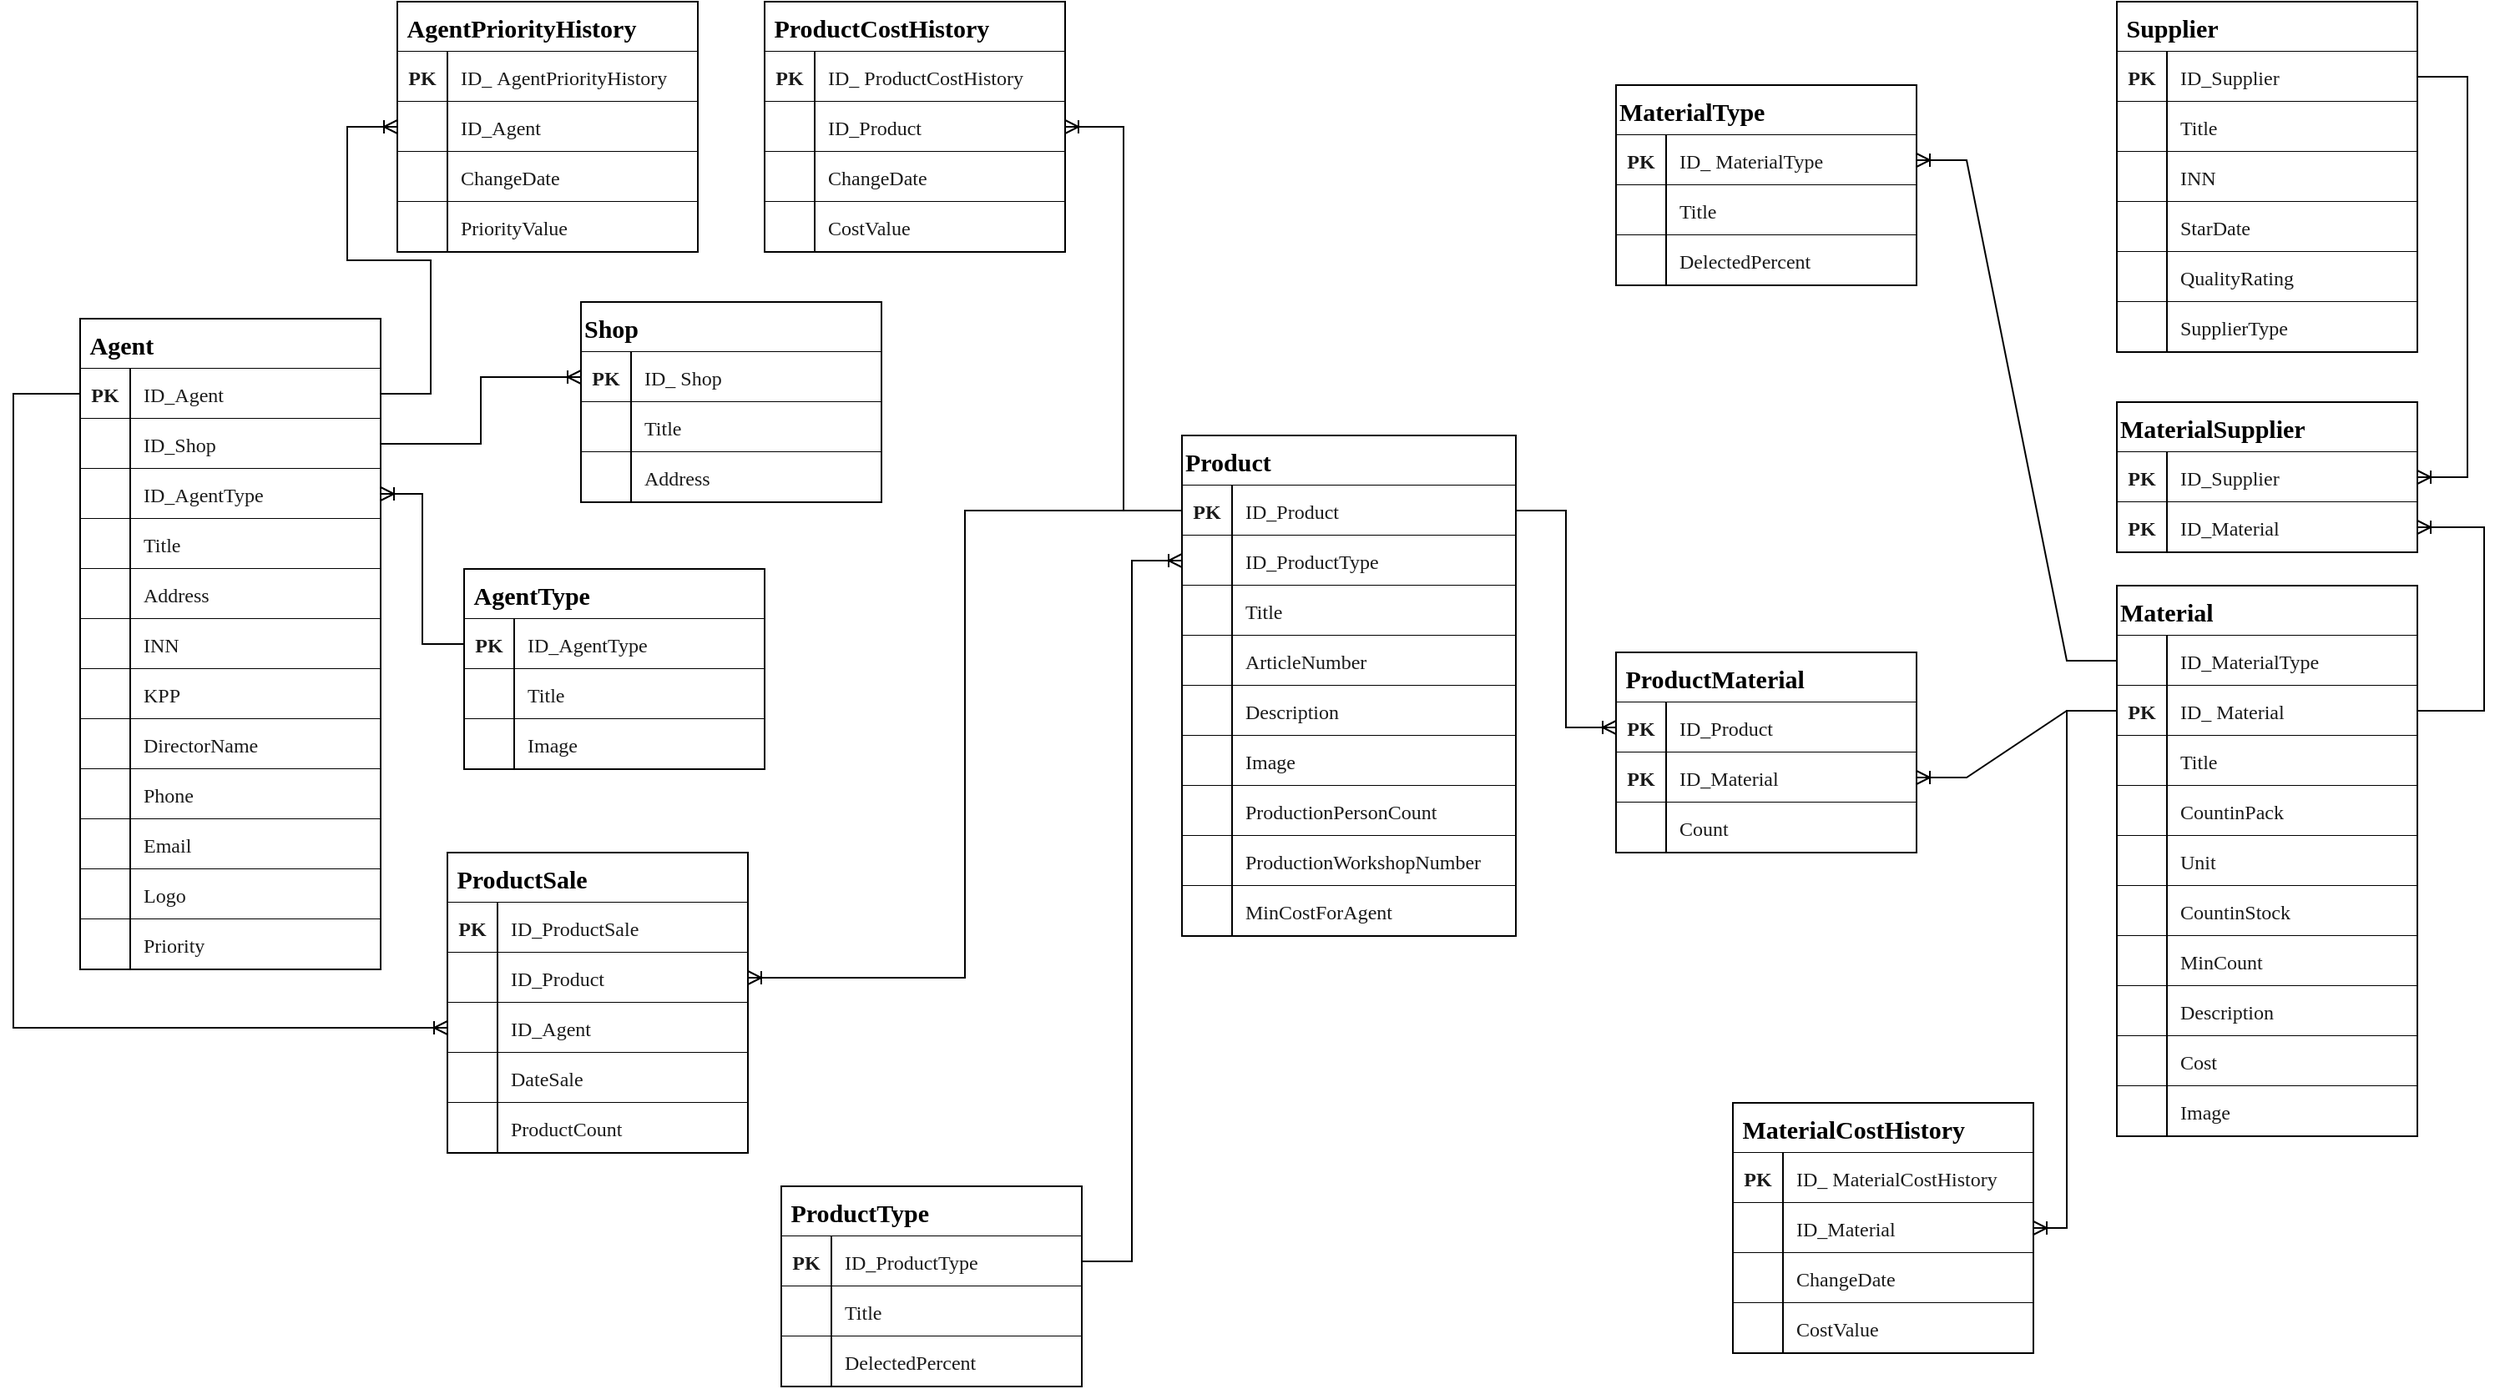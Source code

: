 <mxfile version="20.3.0" type="device"><diagram id="_u5h5fw65C0OSc0ngeq_" name="Диаграмма 3 | Пример"><mxGraphModel dx="1478" dy="1044" grid="1" gridSize="10" guides="1" tooltips="1" connect="1" arrows="1" fold="1" page="1" pageScale="1" pageWidth="827" pageHeight="1169" math="0" shadow="0"><root><mxCell id="0"/><mxCell id="1" parent="0"/><mxCell id="mDvr1QCh9SvM-V5zCr-A-11" value=" AgentPriorityHistory" style="shape=table;startSize=30;container=1;collapsible=1;childLayout=tableLayout;fixedRows=1;rowLines=0;fontStyle=1;align=left;resizeLast=1;comic=0;strokeWidth=1;fontSize=15;fontFamily=Garamond;labelBorderColor=none;" parent="1" vertex="1"><mxGeometry x="320" y="180" width="180" height="150" as="geometry"/></mxCell><mxCell id="mDvr1QCh9SvM-V5zCr-A-12" value="" style="shape=tableRow;horizontal=0;startSize=0;swimlaneHead=0;swimlaneBody=0;fillColor=default;collapsible=0;dropTarget=0;points=[[0,0.5],[1,0.5]];portConstraint=eastwest;top=0;left=1;right=0;bottom=1;comic=0;strokeWidth=1;fontSize=12;strokeColor=#000000;fontColor=#1A1A1A;fontStyle=0;fontFamily=Garamond;align=left;labelBackgroundColor=none;" parent="mDvr1QCh9SvM-V5zCr-A-11" vertex="1"><mxGeometry y="30" width="180" height="30" as="geometry"/></mxCell><mxCell id="mDvr1QCh9SvM-V5zCr-A-13" value="PK" style="shape=partialRectangle;connectable=0;fillColor=default;top=0;left=1;bottom=1;right=0;fontStyle=1;overflow=hidden;comic=0;strokeWidth=1;fontSize=12;strokeColor=#000000;fontColor=#1A1A1A;fontFamily=Garamond;align=center;labelBackgroundColor=none;" parent="mDvr1QCh9SvM-V5zCr-A-12" vertex="1"><mxGeometry width="30" height="30" as="geometry"><mxRectangle width="30" height="30" as="alternateBounds"/></mxGeometry></mxCell><mxCell id="mDvr1QCh9SvM-V5zCr-A-14" value="ID_ AgentPriorityHistory" style="shape=partialRectangle;connectable=0;fillColor=default;top=0;left=1;bottom=1;right=1;align=left;spacingLeft=6;fontStyle=0;overflow=hidden;comic=0;strokeWidth=1;fontSize=12;strokeColor=#000000;fontColor=#1A1A1A;fontFamily=Garamond;labelBackgroundColor=none;" parent="mDvr1QCh9SvM-V5zCr-A-12" vertex="1"><mxGeometry x="30" width="150" height="30" as="geometry"><mxRectangle width="150" height="30" as="alternateBounds"/></mxGeometry></mxCell><mxCell id="mDvr1QCh9SvM-V5zCr-A-15" value="" style="shape=tableRow;horizontal=0;startSize=0;swimlaneHead=0;swimlaneBody=0;fillColor=default;collapsible=0;dropTarget=0;points=[[0,0.5],[1,0.5]];portConstraint=eastwest;top=0;left=1;right=0;bottom=1;comic=0;strokeWidth=1;fontSize=12;strokeColor=#000000;fontColor=#1A1A1A;fontFamily=Garamond;align=left;labelBackgroundColor=none;" parent="mDvr1QCh9SvM-V5zCr-A-11" vertex="1"><mxGeometry y="60" width="180" height="30" as="geometry"/></mxCell><mxCell id="mDvr1QCh9SvM-V5zCr-A-16" value="" style="shape=partialRectangle;connectable=0;fillColor=default;top=0;left=1;bottom=1;right=0;editable=1;overflow=hidden;comic=0;strokeWidth=1;fontSize=12;strokeColor=#000000;fontColor=#1A1A1A;fontFamily=Garamond;align=center;fontStyle=1;labelBackgroundColor=none;" parent="mDvr1QCh9SvM-V5zCr-A-15" vertex="1"><mxGeometry width="30" height="30" as="geometry"><mxRectangle width="30" height="30" as="alternateBounds"/></mxGeometry></mxCell><mxCell id="mDvr1QCh9SvM-V5zCr-A-17" value="ID_Agent" style="shape=partialRectangle;connectable=0;fillColor=default;top=0;left=1;bottom=1;right=1;align=left;spacingLeft=6;overflow=hidden;comic=0;strokeWidth=1;fontSize=12;strokeColor=#000000;fontColor=#1A1A1A;fontFamily=Garamond;labelBackgroundColor=none;" parent="mDvr1QCh9SvM-V5zCr-A-15" vertex="1"><mxGeometry x="30" width="150" height="30" as="geometry"><mxRectangle width="150" height="30" as="alternateBounds"/></mxGeometry></mxCell><mxCell id="mDvr1QCh9SvM-V5zCr-A-18" value="" style="shape=tableRow;horizontal=0;startSize=0;swimlaneHead=0;swimlaneBody=0;fillColor=default;collapsible=0;dropTarget=0;points=[[0,0.5],[1,0.5]];portConstraint=eastwest;top=0;left=1;right=0;bottom=1;comic=0;strokeWidth=1;fontSize=12;strokeColor=#000000;fontColor=#1A1A1A;fontFamily=Garamond;align=left;labelBackgroundColor=none;" parent="mDvr1QCh9SvM-V5zCr-A-11" vertex="1"><mxGeometry y="90" width="180" height="30" as="geometry"/></mxCell><mxCell id="mDvr1QCh9SvM-V5zCr-A-19" value="" style="shape=partialRectangle;connectable=0;fillColor=default;top=0;left=1;bottom=1;right=0;editable=1;overflow=hidden;comic=0;strokeWidth=1;fontSize=12;strokeColor=#000000;fontColor=#1A1A1A;fontFamily=Garamond;align=center;fontStyle=1;labelBackgroundColor=none;" parent="mDvr1QCh9SvM-V5zCr-A-18" vertex="1"><mxGeometry width="30" height="30" as="geometry"><mxRectangle width="30" height="30" as="alternateBounds"/></mxGeometry></mxCell><mxCell id="mDvr1QCh9SvM-V5zCr-A-20" value="ChangeDate" style="shape=partialRectangle;connectable=0;fillColor=default;top=0;left=1;bottom=1;right=1;align=left;spacingLeft=6;overflow=hidden;comic=0;strokeWidth=1;fontSize=12;strokeColor=#000000;fontColor=#1A1A1A;fontFamily=Garamond;labelBackgroundColor=none;" parent="mDvr1QCh9SvM-V5zCr-A-18" vertex="1"><mxGeometry x="30" width="150" height="30" as="geometry"><mxRectangle width="150" height="30" as="alternateBounds"/></mxGeometry></mxCell><mxCell id="mDvr1QCh9SvM-V5zCr-A-21" value="" style="shape=tableRow;horizontal=0;startSize=0;swimlaneHead=0;swimlaneBody=0;fillColor=default;collapsible=0;dropTarget=0;points=[[0,0.5],[1,0.5]];portConstraint=eastwest;top=0;left=1;right=0;bottom=1;comic=0;strokeWidth=1;fontSize=12;strokeColor=#000000;fontColor=#1A1A1A;fontFamily=Garamond;align=left;labelBackgroundColor=none;" parent="mDvr1QCh9SvM-V5zCr-A-11" vertex="1"><mxGeometry y="120" width="180" height="30" as="geometry"/></mxCell><mxCell id="mDvr1QCh9SvM-V5zCr-A-22" value="" style="shape=partialRectangle;connectable=0;fillColor=default;top=0;left=1;bottom=1;right=0;editable=1;overflow=hidden;comic=0;strokeWidth=1;fontSize=12;strokeColor=#000000;fontColor=#1A1A1A;fontFamily=Garamond;align=center;fontStyle=1;labelBackgroundColor=none;" parent="mDvr1QCh9SvM-V5zCr-A-21" vertex="1"><mxGeometry width="30" height="30" as="geometry"><mxRectangle width="30" height="30" as="alternateBounds"/></mxGeometry></mxCell><mxCell id="mDvr1QCh9SvM-V5zCr-A-23" value="PriorityValue" style="shape=partialRectangle;connectable=0;fillColor=default;top=0;left=1;bottom=1;right=1;align=left;spacingLeft=6;overflow=hidden;comic=0;strokeWidth=1;fontSize=12;strokeColor=#000000;fontColor=#1A1A1A;fontFamily=Garamond;labelBackgroundColor=none;" parent="mDvr1QCh9SvM-V5zCr-A-21" vertex="1"><mxGeometry x="30" width="150" height="30" as="geometry"><mxRectangle width="150" height="30" as="alternateBounds"/></mxGeometry></mxCell><mxCell id="mDvr1QCh9SvM-V5zCr-A-24" value=" Agent" style="shape=table;startSize=30;container=1;collapsible=1;childLayout=tableLayout;fixedRows=1;rowLines=0;fontStyle=1;align=left;resizeLast=1;comic=0;strokeWidth=1;fontSize=15;fontFamily=Garamond;labelBorderColor=none;sketch=0;" parent="1" vertex="1"><mxGeometry x="130" y="370" width="180" height="390" as="geometry"/></mxCell><mxCell id="mDvr1QCh9SvM-V5zCr-A-25" value="" style="shape=tableRow;horizontal=0;startSize=0;swimlaneHead=0;swimlaneBody=0;fillColor=default;collapsible=0;dropTarget=0;points=[[0,0.5],[1,0.5]];portConstraint=eastwest;top=0;left=1;right=0;bottom=1;comic=0;strokeWidth=1;fontSize=12;strokeColor=#000000;fontColor=#1A1A1A;fontStyle=0;fontFamily=Garamond;align=left;labelBackgroundColor=none;sketch=0;" parent="mDvr1QCh9SvM-V5zCr-A-24" vertex="1"><mxGeometry y="30" width="180" height="30" as="geometry"/></mxCell><mxCell id="mDvr1QCh9SvM-V5zCr-A-26" value="PK" style="shape=partialRectangle;connectable=0;fillColor=default;top=0;left=1;bottom=1;right=0;fontStyle=1;overflow=hidden;comic=0;strokeWidth=1;fontSize=12;strokeColor=#000000;fontColor=#1A1A1A;fontFamily=Garamond;align=center;labelBackgroundColor=none;sketch=0;" parent="mDvr1QCh9SvM-V5zCr-A-25" vertex="1"><mxGeometry width="30" height="30" as="geometry"><mxRectangle width="30" height="30" as="alternateBounds"/></mxGeometry></mxCell><mxCell id="mDvr1QCh9SvM-V5zCr-A-27" value="ID_Agent" style="shape=partialRectangle;connectable=0;fillColor=default;top=0;left=1;bottom=1;right=1;align=left;spacingLeft=6;fontStyle=0;overflow=hidden;comic=0;strokeWidth=1;fontSize=12;strokeColor=#000000;fontColor=#1A1A1A;fontFamily=Garamond;labelBackgroundColor=none;sketch=0;" parent="mDvr1QCh9SvM-V5zCr-A-25" vertex="1"><mxGeometry x="30" width="150" height="30" as="geometry"><mxRectangle width="150" height="30" as="alternateBounds"/></mxGeometry></mxCell><mxCell id="mDvr1QCh9SvM-V5zCr-A-114" style="shape=tableRow;horizontal=0;startSize=0;swimlaneHead=0;swimlaneBody=0;fillColor=default;collapsible=0;dropTarget=0;points=[[0,0.5],[1,0.5]];portConstraint=eastwest;top=0;left=1;right=0;bottom=1;comic=0;strokeWidth=1;fontSize=12;strokeColor=#000000;fontColor=#1A1A1A;fontStyle=0;fontFamily=Garamond;align=left;labelBackgroundColor=none;sketch=0;" parent="mDvr1QCh9SvM-V5zCr-A-24" vertex="1"><mxGeometry y="60" width="180" height="30" as="geometry"/></mxCell><mxCell id="mDvr1QCh9SvM-V5zCr-A-115" style="shape=partialRectangle;connectable=0;fillColor=default;top=0;left=1;bottom=1;right=0;fontStyle=1;overflow=hidden;comic=0;strokeWidth=1;fontSize=12;strokeColor=#000000;fontColor=#1A1A1A;fontFamily=Garamond;align=center;labelBackgroundColor=none;sketch=0;" parent="mDvr1QCh9SvM-V5zCr-A-114" vertex="1"><mxGeometry width="30" height="30" as="geometry"><mxRectangle width="30" height="30" as="alternateBounds"/></mxGeometry></mxCell><mxCell id="mDvr1QCh9SvM-V5zCr-A-116" value="ID_Shop" style="shape=partialRectangle;connectable=0;fillColor=default;top=0;left=1;bottom=1;right=1;align=left;spacingLeft=6;fontStyle=0;overflow=hidden;comic=0;strokeWidth=1;fontSize=12;strokeColor=#000000;fontColor=#1A1A1A;fontFamily=Garamond;labelBackgroundColor=none;sketch=0;" parent="mDvr1QCh9SvM-V5zCr-A-114" vertex="1"><mxGeometry x="30" width="150" height="30" as="geometry"><mxRectangle width="150" height="30" as="alternateBounds"/></mxGeometry></mxCell><mxCell id="mDvr1QCh9SvM-V5zCr-A-31" value="" style="shape=tableRow;horizontal=0;startSize=0;swimlaneHead=0;swimlaneBody=0;fillColor=default;collapsible=0;dropTarget=0;points=[[0,0.5],[1,0.5]];portConstraint=eastwest;top=0;left=1;right=0;bottom=1;comic=0;strokeWidth=1;fontSize=12;strokeColor=#000000;fontColor=#1A1A1A;fontFamily=Garamond;align=left;labelBackgroundColor=none;sketch=0;" parent="mDvr1QCh9SvM-V5zCr-A-24" vertex="1"><mxGeometry y="90" width="180" height="30" as="geometry"/></mxCell><mxCell id="mDvr1QCh9SvM-V5zCr-A-32" value="" style="shape=partialRectangle;connectable=0;fillColor=default;top=0;left=1;bottom=1;right=0;editable=1;overflow=hidden;comic=0;strokeWidth=1;fontSize=12;strokeColor=#000000;fontColor=#1A1A1A;fontFamily=Garamond;align=center;fontStyle=1;labelBackgroundColor=none;sketch=0;" parent="mDvr1QCh9SvM-V5zCr-A-31" vertex="1"><mxGeometry width="30" height="30" as="geometry"><mxRectangle width="30" height="30" as="alternateBounds"/></mxGeometry></mxCell><mxCell id="mDvr1QCh9SvM-V5zCr-A-33" value="ID_AgentType" style="shape=partialRectangle;connectable=0;fillColor=default;top=0;left=1;bottom=1;right=1;align=left;spacingLeft=6;overflow=hidden;comic=0;strokeWidth=1;fontSize=12;strokeColor=#000000;fontColor=#1A1A1A;fontFamily=Garamond;labelBackgroundColor=none;sketch=0;" parent="mDvr1QCh9SvM-V5zCr-A-31" vertex="1"><mxGeometry x="30" width="150" height="30" as="geometry"><mxRectangle width="150" height="30" as="alternateBounds"/></mxGeometry></mxCell><mxCell id="mDvr1QCh9SvM-V5zCr-A-28" value="" style="shape=tableRow;horizontal=0;startSize=0;swimlaneHead=0;swimlaneBody=0;fillColor=default;collapsible=0;dropTarget=0;points=[[0,0.5],[1,0.5]];portConstraint=eastwest;top=0;left=1;right=0;bottom=1;comic=0;strokeWidth=1;fontSize=12;strokeColor=#000000;fontColor=#1A1A1A;fontFamily=Garamond;align=left;labelBackgroundColor=none;sketch=0;" parent="mDvr1QCh9SvM-V5zCr-A-24" vertex="1"><mxGeometry y="120" width="180" height="30" as="geometry"/></mxCell><mxCell id="mDvr1QCh9SvM-V5zCr-A-29" value="" style="shape=partialRectangle;connectable=0;fillColor=default;top=0;left=1;bottom=1;right=0;editable=1;overflow=hidden;comic=0;strokeWidth=1;fontSize=12;strokeColor=#000000;fontColor=#1A1A1A;fontFamily=Garamond;align=center;fontStyle=1;labelBackgroundColor=none;sketch=0;" parent="mDvr1QCh9SvM-V5zCr-A-28" vertex="1"><mxGeometry width="30" height="30" as="geometry"><mxRectangle width="30" height="30" as="alternateBounds"/></mxGeometry></mxCell><mxCell id="mDvr1QCh9SvM-V5zCr-A-30" value="Title" style="shape=partialRectangle;connectable=0;fillColor=default;top=0;left=1;bottom=1;right=1;align=left;spacingLeft=6;overflow=hidden;comic=0;strokeWidth=1;fontSize=12;strokeColor=#000000;fontColor=#1A1A1A;fontFamily=Garamond;labelBackgroundColor=none;sketch=0;" parent="mDvr1QCh9SvM-V5zCr-A-28" vertex="1"><mxGeometry x="30" width="150" height="30" as="geometry"><mxRectangle width="150" height="30" as="alternateBounds"/></mxGeometry></mxCell><mxCell id="mDvr1QCh9SvM-V5zCr-A-34" value="" style="shape=tableRow;horizontal=0;startSize=0;swimlaneHead=0;swimlaneBody=0;fillColor=default;collapsible=0;dropTarget=0;points=[[0,0.5],[1,0.5]];portConstraint=eastwest;top=0;left=1;right=0;bottom=1;comic=0;strokeWidth=1;fontSize=12;strokeColor=#000000;fontColor=#1A1A1A;fontFamily=Garamond;align=left;labelBackgroundColor=none;sketch=0;" parent="mDvr1QCh9SvM-V5zCr-A-24" vertex="1"><mxGeometry y="150" width="180" height="30" as="geometry"/></mxCell><mxCell id="mDvr1QCh9SvM-V5zCr-A-35" value="" style="shape=partialRectangle;connectable=0;fillColor=default;top=0;left=1;bottom=1;right=0;editable=1;overflow=hidden;comic=0;strokeWidth=1;fontSize=12;strokeColor=#000000;fontColor=#1A1A1A;fontFamily=Garamond;align=center;fontStyle=1;labelBackgroundColor=none;sketch=0;" parent="mDvr1QCh9SvM-V5zCr-A-34" vertex="1"><mxGeometry width="30" height="30" as="geometry"><mxRectangle width="30" height="30" as="alternateBounds"/></mxGeometry></mxCell><mxCell id="mDvr1QCh9SvM-V5zCr-A-36" value="Address" style="shape=partialRectangle;connectable=0;fillColor=default;top=0;left=1;bottom=1;right=1;align=left;spacingLeft=6;overflow=hidden;comic=0;strokeWidth=1;fontSize=12;strokeColor=#000000;fontColor=#1A1A1A;fontFamily=Garamond;labelBackgroundColor=none;sketch=0;" parent="mDvr1QCh9SvM-V5zCr-A-34" vertex="1"><mxGeometry x="30" width="150" height="30" as="geometry"><mxRectangle width="150" height="30" as="alternateBounds"/></mxGeometry></mxCell><mxCell id="mDvr1QCh9SvM-V5zCr-A-46" style="shape=tableRow;horizontal=0;startSize=0;swimlaneHead=0;swimlaneBody=0;fillColor=default;collapsible=0;dropTarget=0;points=[[0,0.5],[1,0.5]];portConstraint=eastwest;top=0;left=1;right=0;bottom=1;comic=0;strokeWidth=1;fontSize=12;strokeColor=#000000;fontColor=#1A1A1A;fontFamily=Garamond;align=left;labelBackgroundColor=none;sketch=0;" parent="mDvr1QCh9SvM-V5zCr-A-24" vertex="1"><mxGeometry y="180" width="180" height="30" as="geometry"/></mxCell><mxCell id="mDvr1QCh9SvM-V5zCr-A-47" style="shape=partialRectangle;connectable=0;fillColor=default;top=0;left=1;bottom=1;right=0;editable=1;overflow=hidden;comic=0;strokeWidth=1;fontSize=12;strokeColor=#000000;fontColor=#1A1A1A;fontFamily=Garamond;align=center;fontStyle=1;labelBackgroundColor=none;sketch=0;" parent="mDvr1QCh9SvM-V5zCr-A-46" vertex="1"><mxGeometry width="30" height="30" as="geometry"><mxRectangle width="30" height="30" as="alternateBounds"/></mxGeometry></mxCell><mxCell id="mDvr1QCh9SvM-V5zCr-A-48" value="INN" style="shape=partialRectangle;connectable=0;fillColor=default;top=0;left=1;bottom=1;right=1;align=left;spacingLeft=6;overflow=hidden;comic=0;strokeWidth=1;fontSize=12;strokeColor=#000000;fontColor=#1A1A1A;fontFamily=Garamond;labelBackgroundColor=none;sketch=0;" parent="mDvr1QCh9SvM-V5zCr-A-46" vertex="1"><mxGeometry x="30" width="150" height="30" as="geometry"><mxRectangle width="150" height="30" as="alternateBounds"/></mxGeometry></mxCell><mxCell id="mDvr1QCh9SvM-V5zCr-A-49" style="shape=tableRow;horizontal=0;startSize=0;swimlaneHead=0;swimlaneBody=0;fillColor=default;collapsible=0;dropTarget=0;points=[[0,0.5],[1,0.5]];portConstraint=eastwest;top=0;left=1;right=0;bottom=1;comic=0;strokeWidth=1;fontSize=12;strokeColor=#000000;fontColor=#1A1A1A;fontFamily=Garamond;align=left;labelBackgroundColor=none;sketch=0;" parent="mDvr1QCh9SvM-V5zCr-A-24" vertex="1"><mxGeometry y="210" width="180" height="30" as="geometry"/></mxCell><mxCell id="mDvr1QCh9SvM-V5zCr-A-50" style="shape=partialRectangle;connectable=0;fillColor=default;top=0;left=1;bottom=1;right=0;editable=1;overflow=hidden;comic=0;strokeWidth=1;fontSize=12;strokeColor=#000000;fontColor=#1A1A1A;fontFamily=Garamond;align=center;fontStyle=1;labelBackgroundColor=none;sketch=0;" parent="mDvr1QCh9SvM-V5zCr-A-49" vertex="1"><mxGeometry width="30" height="30" as="geometry"><mxRectangle width="30" height="30" as="alternateBounds"/></mxGeometry></mxCell><mxCell id="mDvr1QCh9SvM-V5zCr-A-51" value="KPP" style="shape=partialRectangle;connectable=0;fillColor=default;top=0;left=1;bottom=1;right=1;align=left;spacingLeft=6;overflow=hidden;comic=0;strokeWidth=1;fontSize=12;strokeColor=#000000;fontColor=#1A1A1A;fontFamily=Garamond;labelBackgroundColor=none;sketch=0;" parent="mDvr1QCh9SvM-V5zCr-A-49" vertex="1"><mxGeometry x="30" width="150" height="30" as="geometry"><mxRectangle width="150" height="30" as="alternateBounds"/></mxGeometry></mxCell><mxCell id="mDvr1QCh9SvM-V5zCr-A-52" style="shape=tableRow;horizontal=0;startSize=0;swimlaneHead=0;swimlaneBody=0;fillColor=default;collapsible=0;dropTarget=0;points=[[0,0.5],[1,0.5]];portConstraint=eastwest;top=0;left=1;right=0;bottom=1;comic=0;strokeWidth=1;fontSize=12;strokeColor=#000000;fontColor=#1A1A1A;fontFamily=Garamond;align=left;labelBackgroundColor=none;sketch=0;" parent="mDvr1QCh9SvM-V5zCr-A-24" vertex="1"><mxGeometry y="240" width="180" height="30" as="geometry"/></mxCell><mxCell id="mDvr1QCh9SvM-V5zCr-A-53" style="shape=partialRectangle;connectable=0;fillColor=default;top=0;left=1;bottom=1;right=0;editable=1;overflow=hidden;comic=0;strokeWidth=1;fontSize=12;strokeColor=#000000;fontColor=#1A1A1A;fontFamily=Garamond;align=center;fontStyle=1;labelBackgroundColor=none;sketch=0;" parent="mDvr1QCh9SvM-V5zCr-A-52" vertex="1"><mxGeometry width="30" height="30" as="geometry"><mxRectangle width="30" height="30" as="alternateBounds"/></mxGeometry></mxCell><mxCell id="mDvr1QCh9SvM-V5zCr-A-54" value="DirectorName" style="shape=partialRectangle;connectable=0;fillColor=default;top=0;left=1;bottom=1;right=1;align=left;spacingLeft=6;overflow=hidden;comic=0;strokeWidth=1;fontSize=12;strokeColor=#000000;fontColor=#1A1A1A;fontFamily=Garamond;labelBackgroundColor=none;sketch=0;" parent="mDvr1QCh9SvM-V5zCr-A-52" vertex="1"><mxGeometry x="30" width="150" height="30" as="geometry"><mxRectangle width="150" height="30" as="alternateBounds"/></mxGeometry></mxCell><mxCell id="mDvr1QCh9SvM-V5zCr-A-55" style="shape=tableRow;horizontal=0;startSize=0;swimlaneHead=0;swimlaneBody=0;fillColor=default;collapsible=0;dropTarget=0;points=[[0,0.5],[1,0.5]];portConstraint=eastwest;top=0;left=1;right=0;bottom=1;comic=0;strokeWidth=1;fontSize=12;strokeColor=#000000;fontColor=#1A1A1A;fontFamily=Garamond;align=left;labelBackgroundColor=none;sketch=0;" parent="mDvr1QCh9SvM-V5zCr-A-24" vertex="1"><mxGeometry y="270" width="180" height="30" as="geometry"/></mxCell><mxCell id="mDvr1QCh9SvM-V5zCr-A-56" style="shape=partialRectangle;connectable=0;fillColor=default;top=0;left=1;bottom=1;right=0;editable=1;overflow=hidden;comic=0;strokeWidth=1;fontSize=12;strokeColor=#000000;fontColor=#1A1A1A;fontFamily=Garamond;align=center;fontStyle=1;labelBackgroundColor=none;sketch=0;" parent="mDvr1QCh9SvM-V5zCr-A-55" vertex="1"><mxGeometry width="30" height="30" as="geometry"><mxRectangle width="30" height="30" as="alternateBounds"/></mxGeometry></mxCell><mxCell id="mDvr1QCh9SvM-V5zCr-A-57" value="Phone" style="shape=partialRectangle;connectable=0;fillColor=default;top=0;left=1;bottom=1;right=1;align=left;spacingLeft=6;overflow=hidden;comic=0;strokeWidth=1;fontSize=12;strokeColor=#000000;fontColor=#1A1A1A;fontFamily=Garamond;labelBackgroundColor=none;sketch=0;" parent="mDvr1QCh9SvM-V5zCr-A-55" vertex="1"><mxGeometry x="30" width="150" height="30" as="geometry"><mxRectangle width="150" height="30" as="alternateBounds"/></mxGeometry></mxCell><mxCell id="mDvr1QCh9SvM-V5zCr-A-58" style="shape=tableRow;horizontal=0;startSize=0;swimlaneHead=0;swimlaneBody=0;fillColor=default;collapsible=0;dropTarget=0;points=[[0,0.5],[1,0.5]];portConstraint=eastwest;top=0;left=1;right=0;bottom=1;comic=0;strokeWidth=1;fontSize=12;strokeColor=#000000;fontColor=#1A1A1A;fontFamily=Garamond;align=left;labelBackgroundColor=none;sketch=0;" parent="mDvr1QCh9SvM-V5zCr-A-24" vertex="1"><mxGeometry y="300" width="180" height="30" as="geometry"/></mxCell><mxCell id="mDvr1QCh9SvM-V5zCr-A-59" style="shape=partialRectangle;connectable=0;fillColor=default;top=0;left=1;bottom=1;right=0;editable=1;overflow=hidden;comic=0;strokeWidth=1;fontSize=12;strokeColor=#000000;fontColor=#1A1A1A;fontFamily=Garamond;align=center;fontStyle=1;labelBackgroundColor=none;sketch=0;" parent="mDvr1QCh9SvM-V5zCr-A-58" vertex="1"><mxGeometry width="30" height="30" as="geometry"><mxRectangle width="30" height="30" as="alternateBounds"/></mxGeometry></mxCell><mxCell id="mDvr1QCh9SvM-V5zCr-A-60" value="Email" style="shape=partialRectangle;connectable=0;fillColor=default;top=0;left=1;bottom=1;right=1;align=left;spacingLeft=6;overflow=hidden;comic=0;strokeWidth=1;fontSize=12;strokeColor=#000000;fontColor=#1A1A1A;fontFamily=Garamond;labelBackgroundColor=none;sketch=0;" parent="mDvr1QCh9SvM-V5zCr-A-58" vertex="1"><mxGeometry x="30" width="150" height="30" as="geometry"><mxRectangle width="150" height="30" as="alternateBounds"/></mxGeometry></mxCell><mxCell id="mDvr1QCh9SvM-V5zCr-A-64" style="shape=tableRow;horizontal=0;startSize=0;swimlaneHead=0;swimlaneBody=0;fillColor=default;collapsible=0;dropTarget=0;points=[[0,0.5],[1,0.5]];portConstraint=eastwest;top=0;left=1;right=0;bottom=1;comic=0;strokeWidth=1;fontSize=12;strokeColor=#000000;fontColor=#1A1A1A;fontFamily=Garamond;align=left;labelBackgroundColor=none;sketch=0;" parent="mDvr1QCh9SvM-V5zCr-A-24" vertex="1"><mxGeometry y="330" width="180" height="30" as="geometry"/></mxCell><mxCell id="mDvr1QCh9SvM-V5zCr-A-65" style="shape=partialRectangle;connectable=0;fillColor=default;top=0;left=1;bottom=1;right=0;editable=1;overflow=hidden;comic=0;strokeWidth=1;fontSize=12;strokeColor=#000000;fontColor=#1A1A1A;fontFamily=Garamond;align=center;fontStyle=1;labelBackgroundColor=none;sketch=0;" parent="mDvr1QCh9SvM-V5zCr-A-64" vertex="1"><mxGeometry width="30" height="30" as="geometry"><mxRectangle width="30" height="30" as="alternateBounds"/></mxGeometry></mxCell><mxCell id="mDvr1QCh9SvM-V5zCr-A-66" value="Logo" style="shape=partialRectangle;connectable=0;fillColor=default;top=0;left=1;bottom=1;right=1;align=left;spacingLeft=6;overflow=hidden;comic=0;strokeWidth=1;fontSize=12;strokeColor=#000000;fontColor=#1A1A1A;fontFamily=Garamond;labelBackgroundColor=none;sketch=0;" parent="mDvr1QCh9SvM-V5zCr-A-64" vertex="1"><mxGeometry x="30" width="150" height="30" as="geometry"><mxRectangle width="150" height="30" as="alternateBounds"/></mxGeometry></mxCell><mxCell id="mDvr1QCh9SvM-V5zCr-A-61" style="shape=tableRow;horizontal=0;startSize=0;swimlaneHead=0;swimlaneBody=0;fillColor=default;collapsible=0;dropTarget=0;points=[[0,0.5],[1,0.5]];portConstraint=eastwest;top=0;left=1;right=0;bottom=1;comic=0;strokeWidth=1;fontSize=12;strokeColor=#000000;fontColor=#1A1A1A;fontFamily=Garamond;align=left;labelBackgroundColor=none;sketch=0;" parent="mDvr1QCh9SvM-V5zCr-A-24" vertex="1"><mxGeometry y="360" width="180" height="30" as="geometry"/></mxCell><mxCell id="mDvr1QCh9SvM-V5zCr-A-62" style="shape=partialRectangle;connectable=0;fillColor=default;top=0;left=1;bottom=1;right=0;editable=1;overflow=hidden;comic=0;strokeWidth=1;fontSize=12;strokeColor=#000000;fontColor=#1A1A1A;fontFamily=Garamond;align=center;fontStyle=1;labelBackgroundColor=none;sketch=0;" parent="mDvr1QCh9SvM-V5zCr-A-61" vertex="1"><mxGeometry width="30" height="30" as="geometry"><mxRectangle width="30" height="30" as="alternateBounds"/></mxGeometry></mxCell><mxCell id="mDvr1QCh9SvM-V5zCr-A-63" value="Priority" style="shape=partialRectangle;connectable=0;fillColor=default;top=0;left=1;bottom=1;right=1;align=left;spacingLeft=6;overflow=hidden;comic=0;strokeWidth=1;fontSize=12;strokeColor=#000000;fontColor=#1A1A1A;fontFamily=Garamond;labelBackgroundColor=none;sketch=0;" parent="mDvr1QCh9SvM-V5zCr-A-61" vertex="1"><mxGeometry x="30" width="150" height="30" as="geometry"><mxRectangle width="150" height="30" as="alternateBounds"/></mxGeometry></mxCell><mxCell id="mDvr1QCh9SvM-V5zCr-A-85" value=" ProductCostHistory" style="shape=table;startSize=30;container=1;collapsible=1;childLayout=tableLayout;fixedRows=1;rowLines=0;fontStyle=1;align=left;resizeLast=1;comic=0;strokeWidth=1;fontSize=15;fontFamily=Garamond;labelBorderColor=none;" parent="1" vertex="1"><mxGeometry x="540" y="180" width="180" height="150" as="geometry"/></mxCell><mxCell id="mDvr1QCh9SvM-V5zCr-A-86" value="" style="shape=tableRow;horizontal=0;startSize=0;swimlaneHead=0;swimlaneBody=0;fillColor=default;collapsible=0;dropTarget=0;points=[[0,0.5],[1,0.5]];portConstraint=eastwest;top=0;left=1;right=0;bottom=1;comic=0;strokeWidth=1;fontSize=12;strokeColor=#000000;fontColor=#1A1A1A;fontStyle=0;fontFamily=Garamond;align=left;labelBackgroundColor=none;" parent="mDvr1QCh9SvM-V5zCr-A-85" vertex="1"><mxGeometry y="30" width="180" height="30" as="geometry"/></mxCell><mxCell id="mDvr1QCh9SvM-V5zCr-A-87" value="PK" style="shape=partialRectangle;connectable=0;fillColor=default;top=0;left=1;bottom=1;right=0;fontStyle=1;overflow=hidden;comic=0;strokeWidth=1;fontSize=12;strokeColor=#000000;fontColor=#1A1A1A;fontFamily=Garamond;align=center;labelBackgroundColor=none;" parent="mDvr1QCh9SvM-V5zCr-A-86" vertex="1"><mxGeometry width="30" height="30" as="geometry"><mxRectangle width="30" height="30" as="alternateBounds"/></mxGeometry></mxCell><mxCell id="mDvr1QCh9SvM-V5zCr-A-88" value="ID_ ProductCostHistory" style="shape=partialRectangle;connectable=0;fillColor=default;top=0;left=1;bottom=1;right=1;align=left;spacingLeft=6;fontStyle=0;overflow=hidden;comic=0;strokeWidth=1;fontSize=12;strokeColor=#000000;fontColor=#1A1A1A;fontFamily=Garamond;labelBackgroundColor=none;" parent="mDvr1QCh9SvM-V5zCr-A-86" vertex="1"><mxGeometry x="30" width="150" height="30" as="geometry"><mxRectangle width="150" height="30" as="alternateBounds"/></mxGeometry></mxCell><mxCell id="mDvr1QCh9SvM-V5zCr-A-89" value="" style="shape=tableRow;horizontal=0;startSize=0;swimlaneHead=0;swimlaneBody=0;fillColor=default;collapsible=0;dropTarget=0;points=[[0,0.5],[1,0.5]];portConstraint=eastwest;top=0;left=1;right=0;bottom=1;comic=0;strokeWidth=1;fontSize=12;strokeColor=#000000;fontColor=#1A1A1A;fontFamily=Garamond;align=left;labelBackgroundColor=none;" parent="mDvr1QCh9SvM-V5zCr-A-85" vertex="1"><mxGeometry y="60" width="180" height="30" as="geometry"/></mxCell><mxCell id="mDvr1QCh9SvM-V5zCr-A-90" value="" style="shape=partialRectangle;connectable=0;fillColor=default;top=0;left=1;bottom=1;right=0;editable=1;overflow=hidden;comic=0;strokeWidth=1;fontSize=12;strokeColor=#000000;fontColor=#1A1A1A;fontFamily=Garamond;align=center;fontStyle=1;labelBackgroundColor=none;" parent="mDvr1QCh9SvM-V5zCr-A-89" vertex="1"><mxGeometry width="30" height="30" as="geometry"><mxRectangle width="30" height="30" as="alternateBounds"/></mxGeometry></mxCell><mxCell id="mDvr1QCh9SvM-V5zCr-A-91" value="ID_Product" style="shape=partialRectangle;connectable=0;fillColor=default;top=0;left=1;bottom=1;right=1;align=left;spacingLeft=6;overflow=hidden;comic=0;strokeWidth=1;fontSize=12;strokeColor=#000000;fontColor=#1A1A1A;fontFamily=Garamond;labelBackgroundColor=none;" parent="mDvr1QCh9SvM-V5zCr-A-89" vertex="1"><mxGeometry x="30" width="150" height="30" as="geometry"><mxRectangle width="150" height="30" as="alternateBounds"/></mxGeometry></mxCell><mxCell id="mDvr1QCh9SvM-V5zCr-A-92" value="" style="shape=tableRow;horizontal=0;startSize=0;swimlaneHead=0;swimlaneBody=0;fillColor=default;collapsible=0;dropTarget=0;points=[[0,0.5],[1,0.5]];portConstraint=eastwest;top=0;left=1;right=0;bottom=1;comic=0;strokeWidth=1;fontSize=12;strokeColor=#000000;fontColor=#1A1A1A;fontFamily=Garamond;align=left;labelBackgroundColor=none;" parent="mDvr1QCh9SvM-V5zCr-A-85" vertex="1"><mxGeometry y="90" width="180" height="30" as="geometry"/></mxCell><mxCell id="mDvr1QCh9SvM-V5zCr-A-93" value="" style="shape=partialRectangle;connectable=0;fillColor=default;top=0;left=1;bottom=1;right=0;editable=1;overflow=hidden;comic=0;strokeWidth=1;fontSize=12;strokeColor=#000000;fontColor=#1A1A1A;fontFamily=Garamond;align=center;fontStyle=1;labelBackgroundColor=none;" parent="mDvr1QCh9SvM-V5zCr-A-92" vertex="1"><mxGeometry width="30" height="30" as="geometry"><mxRectangle width="30" height="30" as="alternateBounds"/></mxGeometry></mxCell><mxCell id="mDvr1QCh9SvM-V5zCr-A-94" value="ChangeDate" style="shape=partialRectangle;connectable=0;fillColor=default;top=0;left=1;bottom=1;right=1;align=left;spacingLeft=6;overflow=hidden;comic=0;strokeWidth=1;fontSize=12;strokeColor=#000000;fontColor=#1A1A1A;fontFamily=Garamond;labelBackgroundColor=none;" parent="mDvr1QCh9SvM-V5zCr-A-92" vertex="1"><mxGeometry x="30" width="150" height="30" as="geometry"><mxRectangle width="150" height="30" as="alternateBounds"/></mxGeometry></mxCell><mxCell id="mDvr1QCh9SvM-V5zCr-A-95" value="" style="shape=tableRow;horizontal=0;startSize=0;swimlaneHead=0;swimlaneBody=0;fillColor=default;collapsible=0;dropTarget=0;points=[[0,0.5],[1,0.5]];portConstraint=eastwest;top=0;left=1;right=0;bottom=1;comic=0;strokeWidth=1;fontSize=12;strokeColor=#000000;fontColor=#1A1A1A;fontFamily=Garamond;align=left;labelBackgroundColor=none;" parent="mDvr1QCh9SvM-V5zCr-A-85" vertex="1"><mxGeometry y="120" width="180" height="30" as="geometry"/></mxCell><mxCell id="mDvr1QCh9SvM-V5zCr-A-96" value="" style="shape=partialRectangle;connectable=0;fillColor=default;top=0;left=1;bottom=1;right=0;editable=1;overflow=hidden;comic=0;strokeWidth=1;fontSize=12;strokeColor=#000000;fontColor=#1A1A1A;fontFamily=Garamond;align=center;fontStyle=1;labelBackgroundColor=none;" parent="mDvr1QCh9SvM-V5zCr-A-95" vertex="1"><mxGeometry width="30" height="30" as="geometry"><mxRectangle width="30" height="30" as="alternateBounds"/></mxGeometry></mxCell><mxCell id="mDvr1QCh9SvM-V5zCr-A-97" value="CostValue" style="shape=partialRectangle;connectable=0;fillColor=default;top=0;left=1;bottom=1;right=1;align=left;spacingLeft=6;overflow=hidden;comic=0;strokeWidth=1;fontSize=12;strokeColor=#000000;fontColor=#1A1A1A;fontFamily=Garamond;labelBackgroundColor=none;" parent="mDvr1QCh9SvM-V5zCr-A-95" vertex="1"><mxGeometry x="30" width="150" height="30" as="geometry"><mxRectangle width="150" height="30" as="alternateBounds"/></mxGeometry></mxCell><mxCell id="mDvr1QCh9SvM-V5zCr-A-98" value="" style="edgeStyle=entityRelationEdgeStyle;fontSize=12;html=1;endArrow=ERoneToMany;rounded=0;fontFamily=Garamond;fontColor=#1A1A1A;entryX=0;entryY=0.5;entryDx=0;entryDy=0;" parent="1" source="mDvr1QCh9SvM-V5zCr-A-25" target="mDvr1QCh9SvM-V5zCr-A-15" edge="1"><mxGeometry width="100" height="100" relative="1" as="geometry"><mxPoint x="520" y="550" as="sourcePoint"/><mxPoint x="620" y="450" as="targetPoint"/></mxGeometry></mxCell><mxCell id="mDvr1QCh9SvM-V5zCr-A-100" value="Shop" style="shape=table;startSize=30;container=1;collapsible=1;childLayout=tableLayout;fixedRows=1;rowLines=0;fontStyle=1;align=left;resizeLast=1;comic=0;strokeWidth=1;fontSize=15;fontFamily=Garamond;labelBorderColor=none;" parent="1" vertex="1"><mxGeometry x="430" y="360" width="180" height="120" as="geometry"/></mxCell><mxCell id="mDvr1QCh9SvM-V5zCr-A-101" value="" style="shape=tableRow;horizontal=0;startSize=0;swimlaneHead=0;swimlaneBody=0;fillColor=default;collapsible=0;dropTarget=0;points=[[0,0.5],[1,0.5]];portConstraint=eastwest;top=0;left=1;right=0;bottom=1;comic=0;strokeWidth=1;fontSize=12;strokeColor=#000000;fontColor=#1A1A1A;fontStyle=0;fontFamily=Garamond;align=left;labelBackgroundColor=none;" parent="mDvr1QCh9SvM-V5zCr-A-100" vertex="1"><mxGeometry y="30" width="180" height="30" as="geometry"/></mxCell><mxCell id="mDvr1QCh9SvM-V5zCr-A-102" value="PK" style="shape=partialRectangle;connectable=0;fillColor=default;top=0;left=1;bottom=1;right=0;fontStyle=1;overflow=hidden;comic=0;strokeWidth=1;fontSize=12;strokeColor=#000000;fontColor=#1A1A1A;fontFamily=Garamond;align=center;labelBackgroundColor=none;" parent="mDvr1QCh9SvM-V5zCr-A-101" vertex="1"><mxGeometry width="30" height="30" as="geometry"><mxRectangle width="30" height="30" as="alternateBounds"/></mxGeometry></mxCell><mxCell id="mDvr1QCh9SvM-V5zCr-A-103" value="ID_ Shop" style="shape=partialRectangle;connectable=0;fillColor=default;top=0;left=1;bottom=1;right=1;align=left;spacingLeft=6;fontStyle=0;overflow=hidden;comic=0;strokeWidth=1;fontSize=12;strokeColor=#000000;fontColor=#1A1A1A;fontFamily=Garamond;labelBackgroundColor=none;" parent="mDvr1QCh9SvM-V5zCr-A-101" vertex="1"><mxGeometry x="30" width="150" height="30" as="geometry"><mxRectangle width="150" height="30" as="alternateBounds"/></mxGeometry></mxCell><mxCell id="mDvr1QCh9SvM-V5zCr-A-104" value="" style="shape=tableRow;horizontal=0;startSize=0;swimlaneHead=0;swimlaneBody=0;fillColor=default;collapsible=0;dropTarget=0;points=[[0,0.5],[1,0.5]];portConstraint=eastwest;top=0;left=1;right=0;bottom=1;comic=0;strokeWidth=1;fontSize=12;strokeColor=#000000;fontColor=#1A1A1A;fontFamily=Garamond;align=left;labelBackgroundColor=none;" parent="mDvr1QCh9SvM-V5zCr-A-100" vertex="1"><mxGeometry y="60" width="180" height="30" as="geometry"/></mxCell><mxCell id="mDvr1QCh9SvM-V5zCr-A-105" value="" style="shape=partialRectangle;connectable=0;fillColor=default;top=0;left=1;bottom=1;right=0;editable=1;overflow=hidden;comic=0;strokeWidth=1;fontSize=12;strokeColor=#000000;fontColor=#1A1A1A;fontFamily=Garamond;align=center;fontStyle=1;labelBackgroundColor=none;" parent="mDvr1QCh9SvM-V5zCr-A-104" vertex="1"><mxGeometry width="30" height="30" as="geometry"><mxRectangle width="30" height="30" as="alternateBounds"/></mxGeometry></mxCell><mxCell id="mDvr1QCh9SvM-V5zCr-A-106" value="Title" style="shape=partialRectangle;connectable=0;fillColor=default;top=0;left=1;bottom=1;right=1;align=left;spacingLeft=6;overflow=hidden;comic=0;strokeWidth=1;fontSize=12;strokeColor=#000000;fontColor=#1A1A1A;fontFamily=Garamond;labelBackgroundColor=none;" parent="mDvr1QCh9SvM-V5zCr-A-104" vertex="1"><mxGeometry x="30" width="150" height="30" as="geometry"><mxRectangle width="150" height="30" as="alternateBounds"/></mxGeometry></mxCell><mxCell id="mDvr1QCh9SvM-V5zCr-A-107" value="" style="shape=tableRow;horizontal=0;startSize=0;swimlaneHead=0;swimlaneBody=0;fillColor=default;collapsible=0;dropTarget=0;points=[[0,0.5],[1,0.5]];portConstraint=eastwest;top=0;left=1;right=0;bottom=1;comic=0;strokeWidth=1;fontSize=12;strokeColor=#000000;fontColor=#1A1A1A;fontFamily=Garamond;align=left;labelBackgroundColor=none;" parent="mDvr1QCh9SvM-V5zCr-A-100" vertex="1"><mxGeometry y="90" width="180" height="30" as="geometry"/></mxCell><mxCell id="mDvr1QCh9SvM-V5zCr-A-108" value="" style="shape=partialRectangle;connectable=0;fillColor=default;top=0;left=1;bottom=1;right=0;editable=1;overflow=hidden;comic=0;strokeWidth=1;fontSize=12;strokeColor=#000000;fontColor=#1A1A1A;fontFamily=Garamond;align=center;fontStyle=1;labelBackgroundColor=none;" parent="mDvr1QCh9SvM-V5zCr-A-107" vertex="1"><mxGeometry width="30" height="30" as="geometry"><mxRectangle width="30" height="30" as="alternateBounds"/></mxGeometry></mxCell><mxCell id="mDvr1QCh9SvM-V5zCr-A-109" value="Address" style="shape=partialRectangle;connectable=0;fillColor=default;top=0;left=1;bottom=1;right=1;align=left;spacingLeft=6;overflow=hidden;comic=0;strokeWidth=1;fontSize=12;strokeColor=#000000;fontColor=#1A1A1A;fontFamily=Garamond;labelBackgroundColor=none;" parent="mDvr1QCh9SvM-V5zCr-A-107" vertex="1"><mxGeometry x="30" width="150" height="30" as="geometry"><mxRectangle width="150" height="30" as="alternateBounds"/></mxGeometry></mxCell><mxCell id="mDvr1QCh9SvM-V5zCr-A-117" value=" ProductSale" style="shape=table;startSize=30;container=1;collapsible=1;childLayout=tableLayout;fixedRows=1;rowLines=0;fontStyle=1;align=left;resizeLast=1;comic=0;strokeWidth=1;fontSize=15;fontFamily=Garamond;labelBorderColor=none;" parent="1" vertex="1"><mxGeometry x="350" y="690" width="180" height="180" as="geometry"/></mxCell><mxCell id="_1VFT-pjeslg6KEvLhHX-44" style="shape=tableRow;horizontal=0;startSize=0;swimlaneHead=0;swimlaneBody=0;fillColor=default;collapsible=0;dropTarget=0;points=[[0,0.5],[1,0.5]];portConstraint=eastwest;top=0;left=1;right=0;bottom=1;comic=0;strokeWidth=1;fontSize=12;strokeColor=#000000;fontColor=#1A1A1A;fontFamily=Garamond;align=left;labelBackgroundColor=none;" parent="mDvr1QCh9SvM-V5zCr-A-117" vertex="1"><mxGeometry y="30" width="180" height="30" as="geometry"/></mxCell><mxCell id="_1VFT-pjeslg6KEvLhHX-45" value="PK" style="shape=partialRectangle;connectable=0;fillColor=default;top=0;left=1;bottom=1;right=0;editable=1;overflow=hidden;comic=0;strokeWidth=1;fontSize=12;strokeColor=#000000;fontColor=#1A1A1A;fontFamily=Garamond;align=center;fontStyle=1;labelBackgroundColor=none;" parent="_1VFT-pjeslg6KEvLhHX-44" vertex="1"><mxGeometry width="30" height="30" as="geometry"><mxRectangle width="30" height="30" as="alternateBounds"/></mxGeometry></mxCell><mxCell id="_1VFT-pjeslg6KEvLhHX-46" value="ID_ProductSale" style="shape=partialRectangle;connectable=0;fillColor=default;top=0;left=1;bottom=1;right=1;align=left;spacingLeft=6;overflow=hidden;comic=0;strokeWidth=1;fontSize=12;strokeColor=#000000;fontColor=#1A1A1A;fontFamily=Garamond;labelBackgroundColor=none;" parent="_1VFT-pjeslg6KEvLhHX-44" vertex="1"><mxGeometry x="30" width="150" height="30" as="geometry"><mxRectangle width="150" height="30" as="alternateBounds"/></mxGeometry></mxCell><mxCell id="mDvr1QCh9SvM-V5zCr-A-124" value="" style="shape=tableRow;horizontal=0;startSize=0;swimlaneHead=0;swimlaneBody=0;fillColor=default;collapsible=0;dropTarget=0;points=[[0,0.5],[1,0.5]];portConstraint=eastwest;top=0;left=1;right=0;bottom=1;comic=0;strokeWidth=1;fontSize=12;strokeColor=#000000;fontColor=#1A1A1A;fontFamily=Garamond;align=left;labelBackgroundColor=none;" parent="mDvr1QCh9SvM-V5zCr-A-117" vertex="1"><mxGeometry y="60" width="180" height="30" as="geometry"/></mxCell><mxCell id="mDvr1QCh9SvM-V5zCr-A-125" value="" style="shape=partialRectangle;connectable=0;fillColor=default;top=0;left=1;bottom=1;right=0;editable=1;overflow=hidden;comic=0;strokeWidth=1;fontSize=12;strokeColor=#000000;fontColor=#1A1A1A;fontFamily=Garamond;align=center;fontStyle=1;labelBackgroundColor=none;" parent="mDvr1QCh9SvM-V5zCr-A-124" vertex="1"><mxGeometry width="30" height="30" as="geometry"><mxRectangle width="30" height="30" as="alternateBounds"/></mxGeometry></mxCell><mxCell id="mDvr1QCh9SvM-V5zCr-A-126" value="ID_Product" style="shape=partialRectangle;connectable=0;fillColor=default;top=0;left=1;bottom=1;right=1;align=left;spacingLeft=6;overflow=hidden;comic=0;strokeWidth=1;fontSize=12;strokeColor=#000000;fontColor=#1A1A1A;fontFamily=Garamond;labelBackgroundColor=none;" parent="mDvr1QCh9SvM-V5zCr-A-124" vertex="1"><mxGeometry x="30" width="150" height="30" as="geometry"><mxRectangle width="150" height="30" as="alternateBounds"/></mxGeometry></mxCell><mxCell id="mDvr1QCh9SvM-V5zCr-A-118" value="" style="shape=tableRow;horizontal=0;startSize=0;swimlaneHead=0;swimlaneBody=0;fillColor=default;collapsible=0;dropTarget=0;points=[[0,0.5],[1,0.5]];portConstraint=eastwest;top=0;left=1;right=0;bottom=1;comic=0;strokeWidth=1;fontSize=12;strokeColor=#000000;fontColor=#1A1A1A;fontStyle=0;fontFamily=Garamond;align=left;labelBackgroundColor=none;" parent="mDvr1QCh9SvM-V5zCr-A-117" vertex="1"><mxGeometry y="90" width="180" height="30" as="geometry"/></mxCell><mxCell id="mDvr1QCh9SvM-V5zCr-A-119" value="" style="shape=partialRectangle;connectable=0;fillColor=default;top=0;left=1;bottom=1;right=0;fontStyle=1;overflow=hidden;comic=0;strokeWidth=1;fontSize=12;strokeColor=#000000;fontColor=#1A1A1A;fontFamily=Garamond;align=center;labelBackgroundColor=none;" parent="mDvr1QCh9SvM-V5zCr-A-118" vertex="1"><mxGeometry width="30" height="30" as="geometry"><mxRectangle width="30" height="30" as="alternateBounds"/></mxGeometry></mxCell><mxCell id="mDvr1QCh9SvM-V5zCr-A-120" value="ID_Agent" style="shape=partialRectangle;connectable=0;fillColor=default;top=0;left=1;bottom=1;right=1;align=left;spacingLeft=6;fontStyle=0;overflow=hidden;comic=0;strokeWidth=1;fontSize=12;strokeColor=#000000;fontColor=#1A1A1A;fontFamily=Garamond;labelBackgroundColor=none;" parent="mDvr1QCh9SvM-V5zCr-A-118" vertex="1"><mxGeometry x="30" width="150" height="30" as="geometry"><mxRectangle width="150" height="30" as="alternateBounds"/></mxGeometry></mxCell><mxCell id="mDvr1QCh9SvM-V5zCr-A-127" value="" style="shape=tableRow;horizontal=0;startSize=0;swimlaneHead=0;swimlaneBody=0;fillColor=default;collapsible=0;dropTarget=0;points=[[0,0.5],[1,0.5]];portConstraint=eastwest;top=0;left=1;right=0;bottom=1;comic=0;strokeWidth=1;fontSize=12;strokeColor=#000000;fontColor=#1A1A1A;fontFamily=Garamond;align=left;labelBackgroundColor=none;" parent="mDvr1QCh9SvM-V5zCr-A-117" vertex="1"><mxGeometry y="120" width="180" height="30" as="geometry"/></mxCell><mxCell id="mDvr1QCh9SvM-V5zCr-A-128" value="" style="shape=partialRectangle;connectable=0;fillColor=default;top=0;left=1;bottom=1;right=0;editable=1;overflow=hidden;comic=0;strokeWidth=1;fontSize=12;strokeColor=#000000;fontColor=#1A1A1A;fontFamily=Garamond;align=center;fontStyle=1;labelBackgroundColor=none;" parent="mDvr1QCh9SvM-V5zCr-A-127" vertex="1"><mxGeometry width="30" height="30" as="geometry"><mxRectangle width="30" height="30" as="alternateBounds"/></mxGeometry></mxCell><mxCell id="mDvr1QCh9SvM-V5zCr-A-129" value="DateSale" style="shape=partialRectangle;connectable=0;fillColor=default;top=0;left=1;bottom=1;right=1;align=left;spacingLeft=6;overflow=hidden;comic=0;strokeWidth=1;fontSize=12;strokeColor=#000000;fontColor=#1A1A1A;fontFamily=Garamond;labelBackgroundColor=none;" parent="mDvr1QCh9SvM-V5zCr-A-127" vertex="1"><mxGeometry x="30" width="150" height="30" as="geometry"><mxRectangle width="150" height="30" as="alternateBounds"/></mxGeometry></mxCell><mxCell id="_1VFT-pjeslg6KEvLhHX-41" style="shape=tableRow;horizontal=0;startSize=0;swimlaneHead=0;swimlaneBody=0;fillColor=default;collapsible=0;dropTarget=0;points=[[0,0.5],[1,0.5]];portConstraint=eastwest;top=0;left=1;right=0;bottom=1;comic=0;strokeWidth=1;fontSize=12;strokeColor=#000000;fontColor=#1A1A1A;fontFamily=Garamond;align=left;labelBackgroundColor=none;" parent="mDvr1QCh9SvM-V5zCr-A-117" vertex="1"><mxGeometry y="150" width="180" height="30" as="geometry"/></mxCell><mxCell id="_1VFT-pjeslg6KEvLhHX-42" style="shape=partialRectangle;connectable=0;fillColor=default;top=0;left=1;bottom=1;right=0;editable=1;overflow=hidden;comic=0;strokeWidth=1;fontSize=12;strokeColor=#000000;fontColor=#1A1A1A;fontFamily=Garamond;align=center;fontStyle=1;labelBackgroundColor=none;" parent="_1VFT-pjeslg6KEvLhHX-41" vertex="1"><mxGeometry width="30" height="30" as="geometry"><mxRectangle width="30" height="30" as="alternateBounds"/></mxGeometry></mxCell><mxCell id="_1VFT-pjeslg6KEvLhHX-43" value="ProductCount" style="shape=partialRectangle;connectable=0;fillColor=default;top=0;left=1;bottom=1;right=1;align=left;spacingLeft=6;overflow=hidden;comic=0;strokeWidth=1;fontSize=12;strokeColor=#000000;fontColor=#1A1A1A;fontFamily=Garamond;labelBackgroundColor=none;" parent="_1VFT-pjeslg6KEvLhHX-41" vertex="1"><mxGeometry x="30" width="150" height="30" as="geometry"><mxRectangle width="150" height="30" as="alternateBounds"/></mxGeometry></mxCell><mxCell id="_1VFT-pjeslg6KEvLhHX-1" value=" AgentType" style="shape=table;startSize=30;container=1;collapsible=1;childLayout=tableLayout;fixedRows=1;rowLines=0;fontStyle=1;align=left;resizeLast=1;comic=0;strokeWidth=1;fontSize=15;fontFamily=Garamond;labelBorderColor=none;" parent="1" vertex="1"><mxGeometry x="360" y="520" width="180" height="120" as="geometry"/></mxCell><mxCell id="_1VFT-pjeslg6KEvLhHX-2" value="" style="shape=tableRow;horizontal=0;startSize=0;swimlaneHead=0;swimlaneBody=0;fillColor=default;collapsible=0;dropTarget=0;points=[[0,0.5],[1,0.5]];portConstraint=eastwest;top=0;left=1;right=0;bottom=1;comic=0;strokeWidth=1;fontSize=12;strokeColor=#000000;fontColor=#1A1A1A;fontFamily=Garamond;align=left;labelBackgroundColor=none;" parent="_1VFT-pjeslg6KEvLhHX-1" vertex="1"><mxGeometry y="30" width="180" height="30" as="geometry"/></mxCell><mxCell id="_1VFT-pjeslg6KEvLhHX-3" value="PK" style="shape=partialRectangle;connectable=0;fillColor=default;top=0;left=1;bottom=1;right=0;editable=1;overflow=hidden;comic=0;strokeWidth=1;fontSize=12;strokeColor=#000000;fontColor=#1A1A1A;fontFamily=Garamond;align=center;fontStyle=1;labelBackgroundColor=none;" parent="_1VFT-pjeslg6KEvLhHX-2" vertex="1"><mxGeometry width="30" height="30" as="geometry"><mxRectangle width="30" height="30" as="alternateBounds"/></mxGeometry></mxCell><mxCell id="_1VFT-pjeslg6KEvLhHX-4" value="ID_AgentType" style="shape=partialRectangle;connectable=0;fillColor=default;top=0;left=1;bottom=1;right=1;align=left;spacingLeft=6;overflow=hidden;comic=0;strokeWidth=1;fontSize=12;strokeColor=#000000;fontColor=#1A1A1A;fontFamily=Garamond;labelBackgroundColor=none;" parent="_1VFT-pjeslg6KEvLhHX-2" vertex="1"><mxGeometry x="30" width="150" height="30" as="geometry"><mxRectangle width="150" height="30" as="alternateBounds"/></mxGeometry></mxCell><mxCell id="_1VFT-pjeslg6KEvLhHX-5" value="" style="shape=tableRow;horizontal=0;startSize=0;swimlaneHead=0;swimlaneBody=0;fillColor=default;collapsible=0;dropTarget=0;points=[[0,0.5],[1,0.5]];portConstraint=eastwest;top=0;left=1;right=0;bottom=1;comic=0;strokeWidth=1;fontSize=12;strokeColor=#000000;fontColor=#1A1A1A;fontStyle=0;fontFamily=Garamond;align=left;labelBackgroundColor=none;" parent="_1VFT-pjeslg6KEvLhHX-1" vertex="1"><mxGeometry y="60" width="180" height="30" as="geometry"/></mxCell><mxCell id="_1VFT-pjeslg6KEvLhHX-6" value="" style="shape=partialRectangle;connectable=0;fillColor=default;top=0;left=1;bottom=1;right=0;fontStyle=1;overflow=hidden;comic=0;strokeWidth=1;fontSize=12;strokeColor=#000000;fontColor=#1A1A1A;fontFamily=Garamond;align=center;labelBackgroundColor=none;" parent="_1VFT-pjeslg6KEvLhHX-5" vertex="1"><mxGeometry width="30" height="30" as="geometry"><mxRectangle width="30" height="30" as="alternateBounds"/></mxGeometry></mxCell><mxCell id="_1VFT-pjeslg6KEvLhHX-7" value="Title" style="shape=partialRectangle;connectable=0;fillColor=default;top=0;left=1;bottom=1;right=1;align=left;spacingLeft=6;fontStyle=0;overflow=hidden;comic=0;strokeWidth=1;fontSize=12;strokeColor=#000000;fontColor=#1A1A1A;fontFamily=Garamond;labelBackgroundColor=none;" parent="_1VFT-pjeslg6KEvLhHX-5" vertex="1"><mxGeometry x="30" width="150" height="30" as="geometry"><mxRectangle width="150" height="30" as="alternateBounds"/></mxGeometry></mxCell><mxCell id="_1VFT-pjeslg6KEvLhHX-8" value="" style="shape=tableRow;horizontal=0;startSize=0;swimlaneHead=0;swimlaneBody=0;fillColor=default;collapsible=0;dropTarget=0;points=[[0,0.5],[1,0.5]];portConstraint=eastwest;top=0;left=1;right=0;bottom=1;comic=0;strokeWidth=1;fontSize=12;strokeColor=#000000;fontColor=#1A1A1A;fontFamily=Garamond;align=left;labelBackgroundColor=none;" parent="_1VFT-pjeslg6KEvLhHX-1" vertex="1"><mxGeometry y="90" width="180" height="30" as="geometry"/></mxCell><mxCell id="_1VFT-pjeslg6KEvLhHX-9" value="" style="shape=partialRectangle;connectable=0;fillColor=default;top=0;left=1;bottom=1;right=0;editable=1;overflow=hidden;comic=0;strokeWidth=1;fontSize=12;strokeColor=#000000;fontColor=#1A1A1A;fontFamily=Garamond;align=center;fontStyle=1;labelBackgroundColor=none;" parent="_1VFT-pjeslg6KEvLhHX-8" vertex="1"><mxGeometry width="30" height="30" as="geometry"><mxRectangle width="30" height="30" as="alternateBounds"/></mxGeometry></mxCell><mxCell id="_1VFT-pjeslg6KEvLhHX-10" value="Image" style="shape=partialRectangle;connectable=0;fillColor=default;top=0;left=1;bottom=1;right=1;align=left;spacingLeft=6;overflow=hidden;comic=0;strokeWidth=1;fontSize=12;strokeColor=#000000;fontColor=#1A1A1A;fontFamily=Garamond;labelBackgroundColor=none;" parent="_1VFT-pjeslg6KEvLhHX-8" vertex="1"><mxGeometry x="30" width="150" height="30" as="geometry"><mxRectangle width="150" height="30" as="alternateBounds"/></mxGeometry></mxCell><mxCell id="_1VFT-pjeslg6KEvLhHX-12" value="Product" style="shape=table;startSize=30;container=1;collapsible=1;childLayout=tableLayout;fixedRows=1;rowLines=0;fontStyle=1;align=left;resizeLast=1;comic=0;strokeWidth=1;fontSize=15;fontFamily=Garamond;labelBorderColor=none;" parent="1" vertex="1"><mxGeometry x="790" y="440" width="200" height="300" as="geometry"/></mxCell><mxCell id="_1VFT-pjeslg6KEvLhHX-13" value="" style="shape=tableRow;horizontal=0;startSize=0;swimlaneHead=0;swimlaneBody=0;fillColor=default;collapsible=0;dropTarget=0;points=[[0,0.5],[1,0.5]];portConstraint=eastwest;top=0;left=1;right=0;bottom=1;comic=0;strokeWidth=1;fontSize=12;strokeColor=#000000;fontColor=#1A1A1A;fontFamily=Garamond;align=left;labelBackgroundColor=none;" parent="_1VFT-pjeslg6KEvLhHX-12" vertex="1"><mxGeometry y="30" width="200" height="30" as="geometry"/></mxCell><mxCell id="_1VFT-pjeslg6KEvLhHX-14" value="PK" style="shape=partialRectangle;connectable=0;fillColor=default;top=0;left=1;bottom=1;right=0;editable=1;overflow=hidden;comic=0;strokeWidth=1;fontSize=12;strokeColor=#000000;fontColor=#1A1A1A;fontFamily=Garamond;align=center;fontStyle=1;labelBackgroundColor=none;" parent="_1VFT-pjeslg6KEvLhHX-13" vertex="1"><mxGeometry width="30" height="30" as="geometry"><mxRectangle width="30" height="30" as="alternateBounds"/></mxGeometry></mxCell><mxCell id="_1VFT-pjeslg6KEvLhHX-15" value="ID_Product" style="shape=partialRectangle;connectable=0;fillColor=default;top=0;left=1;bottom=1;right=1;align=left;spacingLeft=6;overflow=hidden;comic=0;strokeWidth=1;fontSize=12;strokeColor=#000000;fontColor=#1A1A1A;fontFamily=Garamond;labelBackgroundColor=none;" parent="_1VFT-pjeslg6KEvLhHX-13" vertex="1"><mxGeometry x="30" width="170" height="30" as="geometry"><mxRectangle width="170" height="30" as="alternateBounds"/></mxGeometry></mxCell><mxCell id="_1VFT-pjeslg6KEvLhHX-19" value="" style="shape=tableRow;horizontal=0;startSize=0;swimlaneHead=0;swimlaneBody=0;fillColor=default;collapsible=0;dropTarget=0;points=[[0,0.5],[1,0.5]];portConstraint=eastwest;top=0;left=1;right=0;bottom=1;comic=0;strokeWidth=1;fontSize=12;strokeColor=#000000;fontColor=#1A1A1A;fontFamily=Garamond;align=left;labelBackgroundColor=none;" parent="_1VFT-pjeslg6KEvLhHX-12" vertex="1"><mxGeometry y="60" width="200" height="30" as="geometry"/></mxCell><mxCell id="_1VFT-pjeslg6KEvLhHX-20" value="" style="shape=partialRectangle;connectable=0;fillColor=default;top=0;left=1;bottom=1;right=0;editable=1;overflow=hidden;comic=0;strokeWidth=1;fontSize=12;strokeColor=#000000;fontColor=#1A1A1A;fontFamily=Garamond;align=center;fontStyle=1;labelBackgroundColor=none;" parent="_1VFT-pjeslg6KEvLhHX-19" vertex="1"><mxGeometry width="30" height="30" as="geometry"><mxRectangle width="30" height="30" as="alternateBounds"/></mxGeometry></mxCell><mxCell id="_1VFT-pjeslg6KEvLhHX-21" value="ID_ProductType" style="shape=partialRectangle;connectable=0;fillColor=default;top=0;left=1;bottom=1;right=1;align=left;spacingLeft=6;overflow=hidden;comic=0;strokeWidth=1;fontSize=12;strokeColor=#000000;fontColor=#1A1A1A;fontFamily=Garamond;labelBackgroundColor=none;" parent="_1VFT-pjeslg6KEvLhHX-19" vertex="1"><mxGeometry x="30" width="170" height="30" as="geometry"><mxRectangle width="170" height="30" as="alternateBounds"/></mxGeometry></mxCell><mxCell id="_1VFT-pjeslg6KEvLhHX-16" value="" style="shape=tableRow;horizontal=0;startSize=0;swimlaneHead=0;swimlaneBody=0;fillColor=default;collapsible=0;dropTarget=0;points=[[0,0.5],[1,0.5]];portConstraint=eastwest;top=0;left=1;right=0;bottom=1;comic=0;strokeWidth=1;fontSize=12;strokeColor=#000000;fontColor=#1A1A1A;fontStyle=0;fontFamily=Garamond;align=left;labelBackgroundColor=none;" parent="_1VFT-pjeslg6KEvLhHX-12" vertex="1"><mxGeometry y="90" width="200" height="30" as="geometry"/></mxCell><mxCell id="_1VFT-pjeslg6KEvLhHX-17" value="" style="shape=partialRectangle;connectable=0;fillColor=default;top=0;left=1;bottom=1;right=0;fontStyle=1;overflow=hidden;comic=0;strokeWidth=1;fontSize=12;strokeColor=#000000;fontColor=#1A1A1A;fontFamily=Garamond;align=center;labelBackgroundColor=none;" parent="_1VFT-pjeslg6KEvLhHX-16" vertex="1"><mxGeometry width="30" height="30" as="geometry"><mxRectangle width="30" height="30" as="alternateBounds"/></mxGeometry></mxCell><mxCell id="_1VFT-pjeslg6KEvLhHX-18" value="Title" style="shape=partialRectangle;connectable=0;fillColor=default;top=0;left=1;bottom=1;right=1;align=left;spacingLeft=6;fontStyle=0;overflow=hidden;comic=0;strokeWidth=1;fontSize=12;strokeColor=#000000;fontColor=#1A1A1A;fontFamily=Garamond;labelBackgroundColor=none;" parent="_1VFT-pjeslg6KEvLhHX-16" vertex="1"><mxGeometry x="30" width="170" height="30" as="geometry"><mxRectangle width="170" height="30" as="alternateBounds"/></mxGeometry></mxCell><mxCell id="_1VFT-pjeslg6KEvLhHX-22" style="shape=tableRow;horizontal=0;startSize=0;swimlaneHead=0;swimlaneBody=0;fillColor=default;collapsible=0;dropTarget=0;points=[[0,0.5],[1,0.5]];portConstraint=eastwest;top=0;left=1;right=0;bottom=1;comic=0;strokeWidth=1;fontSize=12;strokeColor=#000000;fontColor=#1A1A1A;fontFamily=Garamond;align=left;labelBackgroundColor=none;" parent="_1VFT-pjeslg6KEvLhHX-12" vertex="1"><mxGeometry y="120" width="200" height="30" as="geometry"/></mxCell><mxCell id="_1VFT-pjeslg6KEvLhHX-23" style="shape=partialRectangle;connectable=0;fillColor=default;top=0;left=1;bottom=1;right=0;editable=1;overflow=hidden;comic=0;strokeWidth=1;fontSize=12;strokeColor=#000000;fontColor=#1A1A1A;fontFamily=Garamond;align=center;fontStyle=1;labelBackgroundColor=none;" parent="_1VFT-pjeslg6KEvLhHX-22" vertex="1"><mxGeometry width="30" height="30" as="geometry"><mxRectangle width="30" height="30" as="alternateBounds"/></mxGeometry></mxCell><mxCell id="_1VFT-pjeslg6KEvLhHX-24" value="ArticleNumber" style="shape=partialRectangle;connectable=0;fillColor=default;top=0;left=1;bottom=1;right=1;align=left;spacingLeft=6;overflow=hidden;comic=0;strokeWidth=1;fontSize=12;strokeColor=#000000;fontColor=#1A1A1A;fontFamily=Garamond;labelBackgroundColor=none;" parent="_1VFT-pjeslg6KEvLhHX-22" vertex="1"><mxGeometry x="30" width="170" height="30" as="geometry"><mxRectangle width="170" height="30" as="alternateBounds"/></mxGeometry></mxCell><mxCell id="_1VFT-pjeslg6KEvLhHX-25" style="shape=tableRow;horizontal=0;startSize=0;swimlaneHead=0;swimlaneBody=0;fillColor=default;collapsible=0;dropTarget=0;points=[[0,0.5],[1,0.5]];portConstraint=eastwest;top=0;left=1;right=0;bottom=1;comic=0;strokeWidth=1;fontSize=12;strokeColor=#000000;fontColor=#1A1A1A;fontFamily=Garamond;align=left;labelBackgroundColor=none;" parent="_1VFT-pjeslg6KEvLhHX-12" vertex="1"><mxGeometry y="150" width="200" height="30" as="geometry"/></mxCell><mxCell id="_1VFT-pjeslg6KEvLhHX-26" style="shape=partialRectangle;connectable=0;fillColor=default;top=0;left=1;bottom=1;right=0;editable=1;overflow=hidden;comic=0;strokeWidth=1;fontSize=12;strokeColor=#000000;fontColor=#1A1A1A;fontFamily=Garamond;align=center;fontStyle=1;labelBackgroundColor=none;" parent="_1VFT-pjeslg6KEvLhHX-25" vertex="1"><mxGeometry width="30" height="30" as="geometry"><mxRectangle width="30" height="30" as="alternateBounds"/></mxGeometry></mxCell><mxCell id="_1VFT-pjeslg6KEvLhHX-27" value="Description" style="shape=partialRectangle;connectable=0;fillColor=default;top=0;left=1;bottom=1;right=1;align=left;spacingLeft=6;overflow=hidden;comic=0;strokeWidth=1;fontSize=12;strokeColor=#000000;fontColor=#1A1A1A;fontFamily=Garamond;labelBackgroundColor=none;" parent="_1VFT-pjeslg6KEvLhHX-25" vertex="1"><mxGeometry x="30" width="170" height="30" as="geometry"><mxRectangle width="170" height="30" as="alternateBounds"/></mxGeometry></mxCell><mxCell id="_1VFT-pjeslg6KEvLhHX-28" style="shape=tableRow;horizontal=0;startSize=0;swimlaneHead=0;swimlaneBody=0;fillColor=default;collapsible=0;dropTarget=0;points=[[0,0.5],[1,0.5]];portConstraint=eastwest;top=0;left=1;right=0;bottom=1;comic=0;strokeWidth=1;fontSize=12;strokeColor=#000000;fontColor=#1A1A1A;fontFamily=Garamond;align=left;labelBackgroundColor=none;" parent="_1VFT-pjeslg6KEvLhHX-12" vertex="1"><mxGeometry y="180" width="200" height="30" as="geometry"/></mxCell><mxCell id="_1VFT-pjeslg6KEvLhHX-29" style="shape=partialRectangle;connectable=0;fillColor=default;top=0;left=1;bottom=1;right=0;editable=1;overflow=hidden;comic=0;strokeWidth=1;fontSize=12;strokeColor=#000000;fontColor=#1A1A1A;fontFamily=Garamond;align=center;fontStyle=1;labelBackgroundColor=none;" parent="_1VFT-pjeslg6KEvLhHX-28" vertex="1"><mxGeometry width="30" height="30" as="geometry"><mxRectangle width="30" height="30" as="alternateBounds"/></mxGeometry></mxCell><mxCell id="_1VFT-pjeslg6KEvLhHX-30" value="Image" style="shape=partialRectangle;connectable=0;fillColor=default;top=0;left=1;bottom=1;right=1;align=left;spacingLeft=6;overflow=hidden;comic=0;strokeWidth=1;fontSize=12;strokeColor=#000000;fontColor=#1A1A1A;fontFamily=Garamond;labelBackgroundColor=none;" parent="_1VFT-pjeslg6KEvLhHX-28" vertex="1"><mxGeometry x="30" width="170" height="30" as="geometry"><mxRectangle width="170" height="30" as="alternateBounds"/></mxGeometry></mxCell><mxCell id="_1VFT-pjeslg6KEvLhHX-31" style="shape=tableRow;horizontal=0;startSize=0;swimlaneHead=0;swimlaneBody=0;fillColor=default;collapsible=0;dropTarget=0;points=[[0,0.5],[1,0.5]];portConstraint=eastwest;top=0;left=1;right=0;bottom=1;comic=0;strokeWidth=1;fontSize=12;strokeColor=#000000;fontColor=#1A1A1A;fontFamily=Garamond;align=left;labelBackgroundColor=none;" parent="_1VFT-pjeslg6KEvLhHX-12" vertex="1"><mxGeometry y="210" width="200" height="30" as="geometry"/></mxCell><mxCell id="_1VFT-pjeslg6KEvLhHX-32" style="shape=partialRectangle;connectable=0;fillColor=default;top=0;left=1;bottom=1;right=0;editable=1;overflow=hidden;comic=0;strokeWidth=1;fontSize=12;strokeColor=#000000;fontColor=#1A1A1A;fontFamily=Garamond;align=center;fontStyle=1;labelBackgroundColor=none;" parent="_1VFT-pjeslg6KEvLhHX-31" vertex="1"><mxGeometry width="30" height="30" as="geometry"><mxRectangle width="30" height="30" as="alternateBounds"/></mxGeometry></mxCell><mxCell id="_1VFT-pjeslg6KEvLhHX-33" value="ProductionPersonCount" style="shape=partialRectangle;connectable=0;fillColor=default;top=0;left=1;bottom=1;right=1;align=left;spacingLeft=6;overflow=hidden;comic=0;strokeWidth=1;fontSize=12;strokeColor=#000000;fontColor=#1A1A1A;fontFamily=Garamond;labelBackgroundColor=none;" parent="_1VFT-pjeslg6KEvLhHX-31" vertex="1"><mxGeometry x="30" width="170" height="30" as="geometry"><mxRectangle width="170" height="30" as="alternateBounds"/></mxGeometry></mxCell><mxCell id="_1VFT-pjeslg6KEvLhHX-37" style="shape=tableRow;horizontal=0;startSize=0;swimlaneHead=0;swimlaneBody=0;fillColor=default;collapsible=0;dropTarget=0;points=[[0,0.5],[1,0.5]];portConstraint=eastwest;top=0;left=1;right=0;bottom=1;comic=0;strokeWidth=1;fontSize=12;strokeColor=#000000;fontColor=#1A1A1A;fontFamily=Garamond;align=left;labelBackgroundColor=none;" parent="_1VFT-pjeslg6KEvLhHX-12" vertex="1"><mxGeometry y="240" width="200" height="30" as="geometry"/></mxCell><mxCell id="_1VFT-pjeslg6KEvLhHX-38" style="shape=partialRectangle;connectable=0;fillColor=default;top=0;left=1;bottom=1;right=0;editable=1;overflow=hidden;comic=0;strokeWidth=1;fontSize=12;strokeColor=#000000;fontColor=#1A1A1A;fontFamily=Garamond;align=center;fontStyle=1;labelBackgroundColor=none;" parent="_1VFT-pjeslg6KEvLhHX-37" vertex="1"><mxGeometry width="30" height="30" as="geometry"><mxRectangle width="30" height="30" as="alternateBounds"/></mxGeometry></mxCell><mxCell id="_1VFT-pjeslg6KEvLhHX-39" value="ProductionWorkshopNumber" style="shape=partialRectangle;connectable=0;fillColor=default;top=0;left=1;bottom=1;right=1;align=left;spacingLeft=6;overflow=hidden;comic=0;strokeWidth=1;fontSize=12;strokeColor=#000000;fontColor=#1A1A1A;fontFamily=Garamond;labelBackgroundColor=none;" parent="_1VFT-pjeslg6KEvLhHX-37" vertex="1"><mxGeometry x="30" width="170" height="30" as="geometry"><mxRectangle width="170" height="30" as="alternateBounds"/></mxGeometry></mxCell><mxCell id="_1VFT-pjeslg6KEvLhHX-34" style="shape=tableRow;horizontal=0;startSize=0;swimlaneHead=0;swimlaneBody=0;fillColor=default;collapsible=0;dropTarget=0;points=[[0,0.5],[1,0.5]];portConstraint=eastwest;top=0;left=1;right=0;bottom=1;comic=0;strokeWidth=1;fontSize=12;strokeColor=#000000;fontColor=#1A1A1A;fontFamily=Garamond;align=left;labelBackgroundColor=none;" parent="_1VFT-pjeslg6KEvLhHX-12" vertex="1"><mxGeometry y="270" width="200" height="30" as="geometry"/></mxCell><mxCell id="_1VFT-pjeslg6KEvLhHX-35" style="shape=partialRectangle;connectable=0;fillColor=default;top=0;left=1;bottom=1;right=0;editable=1;overflow=hidden;comic=0;strokeWidth=1;fontSize=12;strokeColor=#000000;fontColor=#1A1A1A;fontFamily=Garamond;align=center;fontStyle=1;labelBackgroundColor=none;" parent="_1VFT-pjeslg6KEvLhHX-34" vertex="1"><mxGeometry width="30" height="30" as="geometry"><mxRectangle width="30" height="30" as="alternateBounds"/></mxGeometry></mxCell><mxCell id="_1VFT-pjeslg6KEvLhHX-36" value="MinCostForAgent" style="shape=partialRectangle;connectable=0;fillColor=default;top=0;left=1;bottom=1;right=1;align=left;spacingLeft=6;overflow=hidden;comic=0;strokeWidth=1;fontSize=12;strokeColor=#000000;fontColor=#1A1A1A;fontFamily=Garamond;labelBackgroundColor=none;" parent="_1VFT-pjeslg6KEvLhHX-34" vertex="1"><mxGeometry x="30" width="170" height="30" as="geometry"><mxRectangle width="170" height="30" as="alternateBounds"/></mxGeometry></mxCell><mxCell id="mDvr1QCh9SvM-V5zCr-A-113" value="" style="edgeStyle=orthogonalEdgeStyle;fontSize=12;html=1;endArrow=ERoneToMany;rounded=0;strokeColor=#000000;fontFamily=Garamond;fontColor=#1A1A1A;" parent="1" source="mDvr1QCh9SvM-V5zCr-A-114" target="mDvr1QCh9SvM-V5zCr-A-101" edge="1"><mxGeometry width="100" height="100" relative="1" as="geometry"><mxPoint x="520" y="670" as="sourcePoint"/><mxPoint x="330" y="460" as="targetPoint"/></mxGeometry></mxCell><mxCell id="_1VFT-pjeslg6KEvLhHX-11" value="" style="edgeStyle=orthogonalEdgeStyle;fontSize=12;html=1;endArrow=ERoneToMany;rounded=0;" parent="1" source="_1VFT-pjeslg6KEvLhHX-2" target="mDvr1QCh9SvM-V5zCr-A-31" edge="1"><mxGeometry width="100" height="100" relative="1" as="geometry"><mxPoint x="410" y="690" as="sourcePoint"/><mxPoint x="510" y="590" as="targetPoint"/></mxGeometry></mxCell><mxCell id="_1VFT-pjeslg6KEvLhHX-48" value="MaterialType" style="shape=table;startSize=30;container=1;collapsible=1;childLayout=tableLayout;fixedRows=1;rowLines=0;fontStyle=1;align=left;resizeLast=1;comic=0;strokeWidth=1;fontSize=15;fontFamily=Garamond;labelBorderColor=none;" parent="1" vertex="1"><mxGeometry x="1050" y="230" width="180" height="120" as="geometry"/></mxCell><mxCell id="_1VFT-pjeslg6KEvLhHX-49" value="" style="shape=tableRow;horizontal=0;startSize=0;swimlaneHead=0;swimlaneBody=0;fillColor=default;collapsible=0;dropTarget=0;points=[[0,0.5],[1,0.5]];portConstraint=eastwest;top=0;left=1;right=0;bottom=1;comic=0;strokeWidth=1;fontSize=12;strokeColor=#000000;fontColor=#1A1A1A;fontStyle=0;fontFamily=Garamond;align=left;labelBackgroundColor=none;" parent="_1VFT-pjeslg6KEvLhHX-48" vertex="1"><mxGeometry y="30" width="180" height="30" as="geometry"/></mxCell><mxCell id="_1VFT-pjeslg6KEvLhHX-50" value="PK" style="shape=partialRectangle;connectable=0;fillColor=default;top=0;left=1;bottom=1;right=0;fontStyle=1;overflow=hidden;comic=0;strokeWidth=1;fontSize=12;strokeColor=#000000;fontColor=#1A1A1A;fontFamily=Garamond;align=center;labelBackgroundColor=none;" parent="_1VFT-pjeslg6KEvLhHX-49" vertex="1"><mxGeometry width="30" height="30" as="geometry"><mxRectangle width="30" height="30" as="alternateBounds"/></mxGeometry></mxCell><mxCell id="_1VFT-pjeslg6KEvLhHX-51" value="ID_ MaterialType" style="shape=partialRectangle;connectable=0;fillColor=default;top=0;left=1;bottom=1;right=1;align=left;spacingLeft=6;fontStyle=0;overflow=hidden;comic=0;strokeWidth=1;fontSize=12;strokeColor=#000000;fontColor=#1A1A1A;fontFamily=Garamond;labelBackgroundColor=none;" parent="_1VFT-pjeslg6KEvLhHX-49" vertex="1"><mxGeometry x="30" width="150" height="30" as="geometry"><mxRectangle width="150" height="30" as="alternateBounds"/></mxGeometry></mxCell><mxCell id="_1VFT-pjeslg6KEvLhHX-52" value="" style="shape=tableRow;horizontal=0;startSize=0;swimlaneHead=0;swimlaneBody=0;fillColor=default;collapsible=0;dropTarget=0;points=[[0,0.5],[1,0.5]];portConstraint=eastwest;top=0;left=1;right=0;bottom=1;comic=0;strokeWidth=1;fontSize=12;strokeColor=#000000;fontColor=#1A1A1A;fontFamily=Garamond;align=left;labelBackgroundColor=none;" parent="_1VFT-pjeslg6KEvLhHX-48" vertex="1"><mxGeometry y="60" width="180" height="30" as="geometry"/></mxCell><mxCell id="_1VFT-pjeslg6KEvLhHX-53" value="" style="shape=partialRectangle;connectable=0;fillColor=default;top=0;left=1;bottom=1;right=0;editable=1;overflow=hidden;comic=0;strokeWidth=1;fontSize=12;strokeColor=#000000;fontColor=#1A1A1A;fontFamily=Garamond;align=center;fontStyle=1;labelBackgroundColor=none;" parent="_1VFT-pjeslg6KEvLhHX-52" vertex="1"><mxGeometry width="30" height="30" as="geometry"><mxRectangle width="30" height="30" as="alternateBounds"/></mxGeometry></mxCell><mxCell id="_1VFT-pjeslg6KEvLhHX-54" value="Title" style="shape=partialRectangle;connectable=0;fillColor=default;top=0;left=1;bottom=1;right=1;align=left;spacingLeft=6;overflow=hidden;comic=0;strokeWidth=1;fontSize=12;strokeColor=#000000;fontColor=#1A1A1A;fontFamily=Garamond;labelBackgroundColor=none;" parent="_1VFT-pjeslg6KEvLhHX-52" vertex="1"><mxGeometry x="30" width="150" height="30" as="geometry"><mxRectangle width="150" height="30" as="alternateBounds"/></mxGeometry></mxCell><mxCell id="_1VFT-pjeslg6KEvLhHX-55" value="" style="shape=tableRow;horizontal=0;startSize=0;swimlaneHead=0;swimlaneBody=0;fillColor=default;collapsible=0;dropTarget=0;points=[[0,0.5],[1,0.5]];portConstraint=eastwest;top=0;left=1;right=0;bottom=1;comic=0;strokeWidth=1;fontSize=12;strokeColor=#000000;fontColor=#1A1A1A;fontFamily=Garamond;align=left;labelBackgroundColor=none;" parent="_1VFT-pjeslg6KEvLhHX-48" vertex="1"><mxGeometry y="90" width="180" height="30" as="geometry"/></mxCell><mxCell id="_1VFT-pjeslg6KEvLhHX-56" value="" style="shape=partialRectangle;connectable=0;fillColor=default;top=0;left=1;bottom=1;right=0;editable=1;overflow=hidden;comic=0;strokeWidth=1;fontSize=12;strokeColor=#000000;fontColor=#1A1A1A;fontFamily=Garamond;align=center;fontStyle=1;labelBackgroundColor=none;" parent="_1VFT-pjeslg6KEvLhHX-55" vertex="1"><mxGeometry width="30" height="30" as="geometry"><mxRectangle width="30" height="30" as="alternateBounds"/></mxGeometry></mxCell><mxCell id="_1VFT-pjeslg6KEvLhHX-57" value="DelectedPercent" style="shape=partialRectangle;connectable=0;fillColor=default;top=0;left=1;bottom=1;right=1;align=left;spacingLeft=6;overflow=hidden;comic=0;strokeWidth=1;fontSize=12;strokeColor=#000000;fontColor=#1A1A1A;fontFamily=Garamond;labelBackgroundColor=none;" parent="_1VFT-pjeslg6KEvLhHX-55" vertex="1"><mxGeometry x="30" width="150" height="30" as="geometry"><mxRectangle width="150" height="30" as="alternateBounds"/></mxGeometry></mxCell><mxCell id="_1VFT-pjeslg6KEvLhHX-62" value=" ProductMaterial" style="shape=table;startSize=30;container=1;collapsible=1;childLayout=tableLayout;fixedRows=1;rowLines=0;fontStyle=1;align=left;resizeLast=1;comic=0;strokeWidth=1;fontSize=15;fontFamily=Garamond;labelBorderColor=none;" parent="1" vertex="1"><mxGeometry x="1050" y="570" width="180" height="120" as="geometry"/></mxCell><mxCell id="_1VFT-pjeslg6KEvLhHX-63" value="" style="shape=tableRow;horizontal=0;startSize=0;swimlaneHead=0;swimlaneBody=0;fillColor=default;collapsible=0;dropTarget=0;points=[[0,0.5],[1,0.5]];portConstraint=eastwest;top=0;left=1;right=0;bottom=1;comic=0;strokeWidth=1;fontSize=12;strokeColor=#000000;fontColor=#1A1A1A;fontStyle=0;fontFamily=Garamond;align=left;labelBackgroundColor=none;" parent="_1VFT-pjeslg6KEvLhHX-62" vertex="1"><mxGeometry y="30" width="180" height="30" as="geometry"/></mxCell><mxCell id="_1VFT-pjeslg6KEvLhHX-64" value="PK" style="shape=partialRectangle;connectable=0;fillColor=default;top=0;left=1;bottom=1;right=0;fontStyle=1;overflow=hidden;comic=0;strokeWidth=1;fontSize=12;strokeColor=#000000;fontColor=#1A1A1A;fontFamily=Garamond;align=center;labelBackgroundColor=none;" parent="_1VFT-pjeslg6KEvLhHX-63" vertex="1"><mxGeometry width="30" height="30" as="geometry"><mxRectangle width="30" height="30" as="alternateBounds"/></mxGeometry></mxCell><mxCell id="_1VFT-pjeslg6KEvLhHX-65" value="ID_Product" style="shape=partialRectangle;connectable=0;fillColor=default;top=0;left=1;bottom=1;right=1;align=left;spacingLeft=6;fontStyle=0;overflow=hidden;comic=0;strokeWidth=1;fontSize=12;strokeColor=#000000;fontColor=#1A1A1A;fontFamily=Garamond;labelBackgroundColor=none;" parent="_1VFT-pjeslg6KEvLhHX-63" vertex="1"><mxGeometry x="30" width="150" height="30" as="geometry"><mxRectangle width="150" height="30" as="alternateBounds"/></mxGeometry></mxCell><mxCell id="_1VFT-pjeslg6KEvLhHX-66" value="" style="shape=tableRow;horizontal=0;startSize=0;swimlaneHead=0;swimlaneBody=0;fillColor=default;collapsible=0;dropTarget=0;points=[[0,0.5],[1,0.5]];portConstraint=eastwest;top=0;left=1;right=0;bottom=1;comic=0;strokeWidth=1;fontSize=12;strokeColor=#000000;fontColor=#1A1A1A;fontFamily=Garamond;align=left;labelBackgroundColor=none;" parent="_1VFT-pjeslg6KEvLhHX-62" vertex="1"><mxGeometry y="60" width="180" height="30" as="geometry"/></mxCell><mxCell id="_1VFT-pjeslg6KEvLhHX-67" value="PK" style="shape=partialRectangle;connectable=0;fillColor=default;top=0;left=1;bottom=1;right=0;editable=1;overflow=hidden;comic=0;strokeWidth=1;fontSize=12;strokeColor=#000000;fontColor=#1A1A1A;fontFamily=Garamond;align=center;fontStyle=1;labelBackgroundColor=none;" parent="_1VFT-pjeslg6KEvLhHX-66" vertex="1"><mxGeometry width="30" height="30" as="geometry"><mxRectangle width="30" height="30" as="alternateBounds"/></mxGeometry></mxCell><mxCell id="_1VFT-pjeslg6KEvLhHX-68" value="ID_Material" style="shape=partialRectangle;connectable=0;fillColor=default;top=0;left=1;bottom=1;right=1;align=left;spacingLeft=6;overflow=hidden;comic=0;strokeWidth=1;fontSize=12;strokeColor=#000000;fontColor=#1A1A1A;fontFamily=Garamond;labelBackgroundColor=none;" parent="_1VFT-pjeslg6KEvLhHX-66" vertex="1"><mxGeometry x="30" width="150" height="30" as="geometry"><mxRectangle width="150" height="30" as="alternateBounds"/></mxGeometry></mxCell><mxCell id="_1VFT-pjeslg6KEvLhHX-69" value="" style="shape=tableRow;horizontal=0;startSize=0;swimlaneHead=0;swimlaneBody=0;fillColor=default;collapsible=0;dropTarget=0;points=[[0,0.5],[1,0.5]];portConstraint=eastwest;top=0;left=1;right=0;bottom=1;comic=0;strokeWidth=1;fontSize=12;strokeColor=#000000;fontColor=#1A1A1A;fontFamily=Garamond;align=left;labelBackgroundColor=none;" parent="_1VFT-pjeslg6KEvLhHX-62" vertex="1"><mxGeometry y="90" width="180" height="30" as="geometry"/></mxCell><mxCell id="_1VFT-pjeslg6KEvLhHX-70" value="" style="shape=partialRectangle;connectable=0;fillColor=default;top=0;left=1;bottom=1;right=0;editable=1;overflow=hidden;comic=0;strokeWidth=1;fontSize=12;strokeColor=#000000;fontColor=#1A1A1A;fontFamily=Garamond;align=center;fontStyle=1;labelBackgroundColor=none;" parent="_1VFT-pjeslg6KEvLhHX-69" vertex="1"><mxGeometry width="30" height="30" as="geometry"><mxRectangle width="30" height="30" as="alternateBounds"/></mxGeometry></mxCell><mxCell id="_1VFT-pjeslg6KEvLhHX-71" value="Count" style="shape=partialRectangle;connectable=0;fillColor=default;top=0;left=1;bottom=1;right=1;align=left;spacingLeft=6;overflow=hidden;comic=0;strokeWidth=1;fontSize=12;strokeColor=#000000;fontColor=#1A1A1A;fontFamily=Garamond;labelBackgroundColor=none;" parent="_1VFT-pjeslg6KEvLhHX-69" vertex="1"><mxGeometry x="30" width="150" height="30" as="geometry"><mxRectangle width="150" height="30" as="alternateBounds"/></mxGeometry></mxCell><mxCell id="_1VFT-pjeslg6KEvLhHX-72" value="" style="edgeStyle=orthogonalEdgeStyle;fontSize=12;html=1;endArrow=ERoneToMany;rounded=0;entryX=0;entryY=0.5;entryDx=0;entryDy=0;" parent="1" source="_1VFT-pjeslg6KEvLhHX-13" target="_1VFT-pjeslg6KEvLhHX-63" edge="1"><mxGeometry width="100" height="100" relative="1" as="geometry"><mxPoint x="1190" y="630" as="sourcePoint"/><mxPoint x="1290" y="530" as="targetPoint"/><Array as="points"><mxPoint x="1020" y="485"/><mxPoint x="1020" y="615"/></Array></mxGeometry></mxCell><mxCell id="_1VFT-pjeslg6KEvLhHX-74" value="" style="edgeStyle=elbowEdgeStyle;fontSize=12;html=1;endArrow=ERoneToMany;rounded=0;strokeColor=#000000;fontColor=#5C5C5C;fillColor=#21C0A5;" parent="1" source="mDvr1QCh9SvM-V5zCr-A-25" target="mDvr1QCh9SvM-V5zCr-A-118" edge="1"><mxGeometry width="100" height="100" relative="1" as="geometry"><mxPoint x="100" y="460" as="sourcePoint"/><mxPoint x="360" y="730" as="targetPoint"/><Array as="points"><mxPoint x="90" y="670"/></Array></mxGeometry></mxCell><mxCell id="VGkvx7fxosLRsu_WKfey-1" value="Material" style="shape=table;startSize=30;container=1;collapsible=1;childLayout=tableLayout;fixedRows=1;rowLines=0;fontStyle=1;align=left;resizeLast=1;comic=0;strokeWidth=1;fontSize=15;fontFamily=Garamond;labelBorderColor=none;" parent="1" vertex="1"><mxGeometry x="1350" y="530" width="180" height="330" as="geometry"/></mxCell><mxCell id="VGkvx7fxosLRsu_WKfey-29" style="shape=tableRow;horizontal=0;startSize=0;swimlaneHead=0;swimlaneBody=0;fillColor=default;collapsible=0;dropTarget=0;points=[[0,0.5],[1,0.5]];portConstraint=eastwest;top=0;left=1;right=0;bottom=1;comic=0;strokeWidth=1;fontSize=12;strokeColor=#000000;fontColor=#1A1A1A;fontFamily=Garamond;align=left;labelBackgroundColor=none;" parent="VGkvx7fxosLRsu_WKfey-1" vertex="1"><mxGeometry y="30" width="180" height="30" as="geometry"/></mxCell><mxCell id="VGkvx7fxosLRsu_WKfey-30" style="shape=partialRectangle;connectable=0;fillColor=default;top=0;left=1;bottom=1;right=0;editable=1;overflow=hidden;comic=0;strokeWidth=1;fontSize=12;strokeColor=#000000;fontColor=#1A1A1A;fontFamily=Garamond;align=center;fontStyle=1;labelBackgroundColor=none;" parent="VGkvx7fxosLRsu_WKfey-29" vertex="1"><mxGeometry width="30" height="30" as="geometry"><mxRectangle width="30" height="30" as="alternateBounds"/></mxGeometry></mxCell><mxCell id="VGkvx7fxosLRsu_WKfey-31" value="ID_MaterialType" style="shape=partialRectangle;connectable=0;fillColor=default;top=0;left=1;bottom=1;right=1;align=left;spacingLeft=6;overflow=hidden;comic=0;strokeWidth=1;fontSize=12;strokeColor=#000000;fontColor=#1A1A1A;fontFamily=Garamond;labelBackgroundColor=none;" parent="VGkvx7fxosLRsu_WKfey-29" vertex="1"><mxGeometry x="30" width="150" height="30" as="geometry"><mxRectangle width="150" height="30" as="alternateBounds"/></mxGeometry></mxCell><mxCell id="VGkvx7fxosLRsu_WKfey-2" value="" style="shape=tableRow;horizontal=0;startSize=0;swimlaneHead=0;swimlaneBody=0;fillColor=default;collapsible=0;dropTarget=0;points=[[0,0.5],[1,0.5]];portConstraint=eastwest;top=0;left=1;right=0;bottom=1;comic=0;strokeWidth=1;fontSize=12;strokeColor=#000000;fontColor=#1A1A1A;fontStyle=0;fontFamily=Garamond;align=left;labelBackgroundColor=none;" parent="VGkvx7fxosLRsu_WKfey-1" vertex="1"><mxGeometry y="60" width="180" height="30" as="geometry"/></mxCell><mxCell id="VGkvx7fxosLRsu_WKfey-3" value="PK" style="shape=partialRectangle;connectable=0;fillColor=default;top=0;left=1;bottom=1;right=0;fontStyle=1;overflow=hidden;comic=0;strokeWidth=1;fontSize=12;strokeColor=#000000;fontColor=#1A1A1A;fontFamily=Garamond;align=center;labelBackgroundColor=none;" parent="VGkvx7fxosLRsu_WKfey-2" vertex="1"><mxGeometry width="30" height="30" as="geometry"><mxRectangle width="30" height="30" as="alternateBounds"/></mxGeometry></mxCell><mxCell id="VGkvx7fxosLRsu_WKfey-4" value="ID_ Material" style="shape=partialRectangle;connectable=0;fillColor=default;top=0;left=1;bottom=1;right=1;align=left;spacingLeft=6;fontStyle=0;overflow=hidden;comic=0;strokeWidth=1;fontSize=12;strokeColor=#000000;fontColor=#1A1A1A;fontFamily=Garamond;labelBackgroundColor=none;" parent="VGkvx7fxosLRsu_WKfey-2" vertex="1"><mxGeometry x="30" width="150" height="30" as="geometry"><mxRectangle width="150" height="30" as="alternateBounds"/></mxGeometry></mxCell><mxCell id="VGkvx7fxosLRsu_WKfey-5" value="" style="shape=tableRow;horizontal=0;startSize=0;swimlaneHead=0;swimlaneBody=0;fillColor=default;collapsible=0;dropTarget=0;points=[[0,0.5],[1,0.5]];portConstraint=eastwest;top=0;left=1;right=0;bottom=1;comic=0;strokeWidth=1;fontSize=12;strokeColor=#000000;fontColor=#1A1A1A;fontFamily=Garamond;align=left;labelBackgroundColor=none;" parent="VGkvx7fxosLRsu_WKfey-1" vertex="1"><mxGeometry y="90" width="180" height="30" as="geometry"/></mxCell><mxCell id="VGkvx7fxosLRsu_WKfey-6" value="" style="shape=partialRectangle;connectable=0;fillColor=default;top=0;left=1;bottom=1;right=0;editable=1;overflow=hidden;comic=0;strokeWidth=1;fontSize=12;strokeColor=#000000;fontColor=#1A1A1A;fontFamily=Garamond;align=center;fontStyle=1;labelBackgroundColor=none;" parent="VGkvx7fxosLRsu_WKfey-5" vertex="1"><mxGeometry width="30" height="30" as="geometry"><mxRectangle width="30" height="30" as="alternateBounds"/></mxGeometry></mxCell><mxCell id="VGkvx7fxosLRsu_WKfey-7" value="Title" style="shape=partialRectangle;connectable=0;fillColor=default;top=0;left=1;bottom=1;right=1;align=left;spacingLeft=6;overflow=hidden;comic=0;strokeWidth=1;fontSize=12;strokeColor=#000000;fontColor=#1A1A1A;fontFamily=Garamond;labelBackgroundColor=none;" parent="VGkvx7fxosLRsu_WKfey-5" vertex="1"><mxGeometry x="30" width="150" height="30" as="geometry"><mxRectangle width="150" height="30" as="alternateBounds"/></mxGeometry></mxCell><mxCell id="VGkvx7fxosLRsu_WKfey-8" value="" style="shape=tableRow;horizontal=0;startSize=0;swimlaneHead=0;swimlaneBody=0;fillColor=default;collapsible=0;dropTarget=0;points=[[0,0.5],[1,0.5]];portConstraint=eastwest;top=0;left=1;right=0;bottom=1;comic=0;strokeWidth=1;fontSize=12;strokeColor=#000000;fontColor=#1A1A1A;fontFamily=Garamond;align=left;labelBackgroundColor=none;" parent="VGkvx7fxosLRsu_WKfey-1" vertex="1"><mxGeometry y="120" width="180" height="30" as="geometry"/></mxCell><mxCell id="VGkvx7fxosLRsu_WKfey-9" value="" style="shape=partialRectangle;connectable=0;fillColor=default;top=0;left=1;bottom=1;right=0;editable=1;overflow=hidden;comic=0;strokeWidth=1;fontSize=12;strokeColor=#000000;fontColor=#1A1A1A;fontFamily=Garamond;align=center;fontStyle=1;labelBackgroundColor=none;" parent="VGkvx7fxosLRsu_WKfey-8" vertex="1"><mxGeometry width="30" height="30" as="geometry"><mxRectangle width="30" height="30" as="alternateBounds"/></mxGeometry></mxCell><mxCell id="VGkvx7fxosLRsu_WKfey-10" value="CountinPack" style="shape=partialRectangle;connectable=0;fillColor=default;top=0;left=1;bottom=1;right=1;align=left;spacingLeft=6;overflow=hidden;comic=0;strokeWidth=1;fontSize=12;strokeColor=#000000;fontColor=#1A1A1A;fontFamily=Garamond;labelBackgroundColor=none;" parent="VGkvx7fxosLRsu_WKfey-8" vertex="1"><mxGeometry x="30" width="150" height="30" as="geometry"><mxRectangle width="150" height="30" as="alternateBounds"/></mxGeometry></mxCell><mxCell id="VGkvx7fxosLRsu_WKfey-11" style="shape=tableRow;horizontal=0;startSize=0;swimlaneHead=0;swimlaneBody=0;fillColor=default;collapsible=0;dropTarget=0;points=[[0,0.5],[1,0.5]];portConstraint=eastwest;top=0;left=1;right=0;bottom=1;comic=0;strokeWidth=1;fontSize=12;strokeColor=#000000;fontColor=#1A1A1A;fontFamily=Garamond;align=left;labelBackgroundColor=none;" parent="VGkvx7fxosLRsu_WKfey-1" vertex="1"><mxGeometry y="150" width="180" height="30" as="geometry"/></mxCell><mxCell id="VGkvx7fxosLRsu_WKfey-12" style="shape=partialRectangle;connectable=0;fillColor=default;top=0;left=1;bottom=1;right=0;editable=1;overflow=hidden;comic=0;strokeWidth=1;fontSize=12;strokeColor=#000000;fontColor=#1A1A1A;fontFamily=Garamond;align=center;fontStyle=1;labelBackgroundColor=none;" parent="VGkvx7fxosLRsu_WKfey-11" vertex="1"><mxGeometry width="30" height="30" as="geometry"><mxRectangle width="30" height="30" as="alternateBounds"/></mxGeometry></mxCell><mxCell id="VGkvx7fxosLRsu_WKfey-13" value="Unit" style="shape=partialRectangle;connectable=0;fillColor=default;top=0;left=1;bottom=1;right=1;align=left;spacingLeft=6;overflow=hidden;comic=0;strokeWidth=1;fontSize=12;strokeColor=#000000;fontColor=#1A1A1A;fontFamily=Garamond;labelBackgroundColor=none;" parent="VGkvx7fxosLRsu_WKfey-11" vertex="1"><mxGeometry x="30" width="150" height="30" as="geometry"><mxRectangle width="150" height="30" as="alternateBounds"/></mxGeometry></mxCell><mxCell id="VGkvx7fxosLRsu_WKfey-20" style="shape=tableRow;horizontal=0;startSize=0;swimlaneHead=0;swimlaneBody=0;fillColor=default;collapsible=0;dropTarget=0;points=[[0,0.5],[1,0.5]];portConstraint=eastwest;top=0;left=1;right=0;bottom=1;comic=0;strokeWidth=1;fontSize=12;strokeColor=#000000;fontColor=#1A1A1A;fontFamily=Garamond;align=left;labelBackgroundColor=none;" parent="VGkvx7fxosLRsu_WKfey-1" vertex="1"><mxGeometry y="180" width="180" height="30" as="geometry"/></mxCell><mxCell id="VGkvx7fxosLRsu_WKfey-21" style="shape=partialRectangle;connectable=0;fillColor=default;top=0;left=1;bottom=1;right=0;editable=1;overflow=hidden;comic=0;strokeWidth=1;fontSize=12;strokeColor=#000000;fontColor=#1A1A1A;fontFamily=Garamond;align=center;fontStyle=1;labelBackgroundColor=none;" parent="VGkvx7fxosLRsu_WKfey-20" vertex="1"><mxGeometry width="30" height="30" as="geometry"><mxRectangle width="30" height="30" as="alternateBounds"/></mxGeometry></mxCell><mxCell id="VGkvx7fxosLRsu_WKfey-22" value="CountinStock" style="shape=partialRectangle;connectable=0;fillColor=default;top=0;left=1;bottom=1;right=1;align=left;spacingLeft=6;overflow=hidden;comic=0;strokeWidth=1;fontSize=12;strokeColor=#000000;fontColor=#1A1A1A;fontFamily=Garamond;labelBackgroundColor=none;" parent="VGkvx7fxosLRsu_WKfey-20" vertex="1"><mxGeometry x="30" width="150" height="30" as="geometry"><mxRectangle width="150" height="30" as="alternateBounds"/></mxGeometry></mxCell><mxCell id="VGkvx7fxosLRsu_WKfey-17" style="shape=tableRow;horizontal=0;startSize=0;swimlaneHead=0;swimlaneBody=0;fillColor=default;collapsible=0;dropTarget=0;points=[[0,0.5],[1,0.5]];portConstraint=eastwest;top=0;left=1;right=0;bottom=1;comic=0;strokeWidth=1;fontSize=12;strokeColor=#000000;fontColor=#1A1A1A;fontFamily=Garamond;align=left;labelBackgroundColor=none;" parent="VGkvx7fxosLRsu_WKfey-1" vertex="1"><mxGeometry y="210" width="180" height="30" as="geometry"/></mxCell><mxCell id="VGkvx7fxosLRsu_WKfey-18" style="shape=partialRectangle;connectable=0;fillColor=default;top=0;left=1;bottom=1;right=0;editable=1;overflow=hidden;comic=0;strokeWidth=1;fontSize=12;strokeColor=#000000;fontColor=#1A1A1A;fontFamily=Garamond;align=center;fontStyle=1;labelBackgroundColor=none;" parent="VGkvx7fxosLRsu_WKfey-17" vertex="1"><mxGeometry width="30" height="30" as="geometry"><mxRectangle width="30" height="30" as="alternateBounds"/></mxGeometry></mxCell><mxCell id="VGkvx7fxosLRsu_WKfey-19" value="MinCount" style="shape=partialRectangle;connectable=0;fillColor=default;top=0;left=1;bottom=1;right=1;align=left;spacingLeft=6;overflow=hidden;comic=0;strokeWidth=1;fontSize=12;strokeColor=#000000;fontColor=#1A1A1A;fontFamily=Garamond;labelBackgroundColor=none;" parent="VGkvx7fxosLRsu_WKfey-17" vertex="1"><mxGeometry x="30" width="150" height="30" as="geometry"><mxRectangle width="150" height="30" as="alternateBounds"/></mxGeometry></mxCell><mxCell id="VGkvx7fxosLRsu_WKfey-14" style="shape=tableRow;horizontal=0;startSize=0;swimlaneHead=0;swimlaneBody=0;fillColor=default;collapsible=0;dropTarget=0;points=[[0,0.5],[1,0.5]];portConstraint=eastwest;top=0;left=1;right=0;bottom=1;comic=0;strokeWidth=1;fontSize=12;strokeColor=#000000;fontColor=#1A1A1A;fontFamily=Garamond;align=left;labelBackgroundColor=none;" parent="VGkvx7fxosLRsu_WKfey-1" vertex="1"><mxGeometry y="240" width="180" height="30" as="geometry"/></mxCell><mxCell id="VGkvx7fxosLRsu_WKfey-15" style="shape=partialRectangle;connectable=0;fillColor=default;top=0;left=1;bottom=1;right=0;editable=1;overflow=hidden;comic=0;strokeWidth=1;fontSize=12;strokeColor=#000000;fontColor=#1A1A1A;fontFamily=Garamond;align=center;fontStyle=1;labelBackgroundColor=none;" parent="VGkvx7fxosLRsu_WKfey-14" vertex="1"><mxGeometry width="30" height="30" as="geometry"><mxRectangle width="30" height="30" as="alternateBounds"/></mxGeometry></mxCell><mxCell id="VGkvx7fxosLRsu_WKfey-16" value="Description" style="shape=partialRectangle;connectable=0;fillColor=default;top=0;left=1;bottom=1;right=1;align=left;spacingLeft=6;overflow=hidden;comic=0;strokeWidth=1;fontSize=12;strokeColor=#000000;fontColor=#1A1A1A;fontFamily=Garamond;labelBackgroundColor=none;" parent="VGkvx7fxosLRsu_WKfey-14" vertex="1"><mxGeometry x="30" width="150" height="30" as="geometry"><mxRectangle width="150" height="30" as="alternateBounds"/></mxGeometry></mxCell><mxCell id="VGkvx7fxosLRsu_WKfey-26" style="shape=tableRow;horizontal=0;startSize=0;swimlaneHead=0;swimlaneBody=0;fillColor=default;collapsible=0;dropTarget=0;points=[[0,0.5],[1,0.5]];portConstraint=eastwest;top=0;left=1;right=0;bottom=1;comic=0;strokeWidth=1;fontSize=12;strokeColor=#000000;fontColor=#1A1A1A;fontFamily=Garamond;align=left;labelBackgroundColor=none;" parent="VGkvx7fxosLRsu_WKfey-1" vertex="1"><mxGeometry y="270" width="180" height="30" as="geometry"/></mxCell><mxCell id="VGkvx7fxosLRsu_WKfey-27" style="shape=partialRectangle;connectable=0;fillColor=default;top=0;left=1;bottom=1;right=0;editable=1;overflow=hidden;comic=0;strokeWidth=1;fontSize=12;strokeColor=#000000;fontColor=#1A1A1A;fontFamily=Garamond;align=center;fontStyle=1;labelBackgroundColor=none;" parent="VGkvx7fxosLRsu_WKfey-26" vertex="1"><mxGeometry width="30" height="30" as="geometry"><mxRectangle width="30" height="30" as="alternateBounds"/></mxGeometry></mxCell><mxCell id="VGkvx7fxosLRsu_WKfey-28" value="Cost" style="shape=partialRectangle;connectable=0;fillColor=default;top=0;left=1;bottom=1;right=1;align=left;spacingLeft=6;overflow=hidden;comic=0;strokeWidth=1;fontSize=12;strokeColor=#000000;fontColor=#1A1A1A;fontFamily=Garamond;labelBackgroundColor=none;" parent="VGkvx7fxosLRsu_WKfey-26" vertex="1"><mxGeometry x="30" width="150" height="30" as="geometry"><mxRectangle width="150" height="30" as="alternateBounds"/></mxGeometry></mxCell><mxCell id="VGkvx7fxosLRsu_WKfey-23" style="shape=tableRow;horizontal=0;startSize=0;swimlaneHead=0;swimlaneBody=0;fillColor=default;collapsible=0;dropTarget=0;points=[[0,0.5],[1,0.5]];portConstraint=eastwest;top=0;left=1;right=0;bottom=1;comic=0;strokeWidth=1;fontSize=12;strokeColor=#000000;fontColor=#1A1A1A;fontFamily=Garamond;align=left;labelBackgroundColor=none;" parent="VGkvx7fxosLRsu_WKfey-1" vertex="1"><mxGeometry y="300" width="180" height="30" as="geometry"/></mxCell><mxCell id="VGkvx7fxosLRsu_WKfey-24" style="shape=partialRectangle;connectable=0;fillColor=default;top=0;left=1;bottom=1;right=0;editable=1;overflow=hidden;comic=0;strokeWidth=1;fontSize=12;strokeColor=#000000;fontColor=#1A1A1A;fontFamily=Garamond;align=center;fontStyle=1;labelBackgroundColor=none;" parent="VGkvx7fxosLRsu_WKfey-23" vertex="1"><mxGeometry width="30" height="30" as="geometry"><mxRectangle width="30" height="30" as="alternateBounds"/></mxGeometry></mxCell><mxCell id="VGkvx7fxosLRsu_WKfey-25" value="Image" style="shape=partialRectangle;connectable=0;fillColor=default;top=0;left=1;bottom=1;right=1;align=left;spacingLeft=6;overflow=hidden;comic=0;strokeWidth=1;fontSize=12;strokeColor=#000000;fontColor=#1A1A1A;fontFamily=Garamond;labelBackgroundColor=none;" parent="VGkvx7fxosLRsu_WKfey-23" vertex="1"><mxGeometry x="30" width="150" height="30" as="geometry"><mxRectangle width="150" height="30" as="alternateBounds"/></mxGeometry></mxCell><mxCell id="VGkvx7fxosLRsu_WKfey-32" value="" style="edgeStyle=entityRelationEdgeStyle;fontSize=12;html=1;endArrow=ERoneToMany;rounded=0;exitX=0;exitY=0.5;exitDx=0;exitDy=0;" parent="1" source="VGkvx7fxosLRsu_WKfey-29" target="_1VFT-pjeslg6KEvLhHX-49" edge="1"><mxGeometry width="100" height="100" relative="1" as="geometry"><mxPoint x="840" y="590" as="sourcePoint"/><mxPoint x="940" y="490" as="targetPoint"/></mxGeometry></mxCell><mxCell id="VGkvx7fxosLRsu_WKfey-33" value="MaterialSupplier" style="shape=table;startSize=30;container=1;collapsible=1;childLayout=tableLayout;fixedRows=1;rowLines=0;fontStyle=1;align=left;resizeLast=1;comic=0;strokeWidth=1;fontSize=15;fontFamily=Garamond;labelBorderColor=none;" parent="1" vertex="1"><mxGeometry x="1350" y="420" width="180" height="90" as="geometry"/></mxCell><mxCell id="VGkvx7fxosLRsu_WKfey-37" value="" style="shape=tableRow;horizontal=0;startSize=0;swimlaneHead=0;swimlaneBody=0;fillColor=default;collapsible=0;dropTarget=0;points=[[0,0.5],[1,0.5]];portConstraint=eastwest;top=0;left=1;right=0;bottom=1;comic=0;strokeWidth=1;fontSize=12;strokeColor=#000000;fontColor=#1A1A1A;fontFamily=Garamond;align=left;labelBackgroundColor=none;" parent="VGkvx7fxosLRsu_WKfey-33" vertex="1"><mxGeometry y="30" width="180" height="30" as="geometry"/></mxCell><mxCell id="VGkvx7fxosLRsu_WKfey-38" value="PK" style="shape=partialRectangle;connectable=0;fillColor=default;top=0;left=1;bottom=1;right=0;editable=1;overflow=hidden;comic=0;strokeWidth=1;fontSize=12;strokeColor=#000000;fontColor=#1A1A1A;fontFamily=Garamond;align=center;fontStyle=1;labelBackgroundColor=none;" parent="VGkvx7fxosLRsu_WKfey-37" vertex="1"><mxGeometry width="30" height="30" as="geometry"><mxRectangle width="30" height="30" as="alternateBounds"/></mxGeometry></mxCell><mxCell id="VGkvx7fxosLRsu_WKfey-39" value="ID_Supplier" style="shape=partialRectangle;connectable=0;fillColor=default;top=0;left=1;bottom=1;right=1;align=left;spacingLeft=6;overflow=hidden;comic=0;strokeWidth=1;fontSize=12;strokeColor=#000000;fontColor=#1A1A1A;fontFamily=Garamond;labelBackgroundColor=none;" parent="VGkvx7fxosLRsu_WKfey-37" vertex="1"><mxGeometry x="30" width="150" height="30" as="geometry"><mxRectangle width="150" height="30" as="alternateBounds"/></mxGeometry></mxCell><mxCell id="VGkvx7fxosLRsu_WKfey-34" value="" style="shape=tableRow;horizontal=0;startSize=0;swimlaneHead=0;swimlaneBody=0;fillColor=default;collapsible=0;dropTarget=0;points=[[0,0.5],[1,0.5]];portConstraint=eastwest;top=0;left=1;right=0;bottom=1;comic=0;strokeWidth=1;fontSize=12;strokeColor=#000000;fontColor=#1A1A1A;fontStyle=0;fontFamily=Garamond;align=left;labelBackgroundColor=none;" parent="VGkvx7fxosLRsu_WKfey-33" vertex="1"><mxGeometry y="60" width="180" height="30" as="geometry"/></mxCell><mxCell id="VGkvx7fxosLRsu_WKfey-35" value="PK" style="shape=partialRectangle;connectable=0;fillColor=default;top=0;left=1;bottom=1;right=0;fontStyle=1;overflow=hidden;comic=0;strokeWidth=1;fontSize=12;strokeColor=#000000;fontColor=#1A1A1A;fontFamily=Garamond;align=center;labelBackgroundColor=none;" parent="VGkvx7fxosLRsu_WKfey-34" vertex="1"><mxGeometry width="30" height="30" as="geometry"><mxRectangle width="30" height="30" as="alternateBounds"/></mxGeometry></mxCell><mxCell id="VGkvx7fxosLRsu_WKfey-36" value="ID_Material" style="shape=partialRectangle;connectable=0;fillColor=default;top=0;left=1;bottom=1;right=1;align=left;spacingLeft=6;fontStyle=0;overflow=hidden;comic=0;strokeWidth=1;fontSize=12;strokeColor=#000000;fontColor=#1A1A1A;fontFamily=Garamond;labelBackgroundColor=none;" parent="VGkvx7fxosLRsu_WKfey-34" vertex="1"><mxGeometry x="30" width="150" height="30" as="geometry"><mxRectangle width="150" height="30" as="alternateBounds"/></mxGeometry></mxCell><mxCell id="VGkvx7fxosLRsu_WKfey-46" value="" style="edgeStyle=orthogonalEdgeStyle;fontSize=12;html=1;endArrow=ERoneToMany;rounded=0;" parent="1" source="_1VFT-pjeslg6KEvLhHX-13" target="mDvr1QCh9SvM-V5zCr-A-89" edge="1"><mxGeometry width="100" height="100" relative="1" as="geometry"><mxPoint x="870" y="320" as="sourcePoint"/><mxPoint x="970" y="220" as="targetPoint"/></mxGeometry></mxCell><mxCell id="VGkvx7fxosLRsu_WKfey-47" value="" style="edgeStyle=entityRelationEdgeStyle;fontSize=12;html=1;endArrow=ERoneToMany;rounded=0;" parent="1" source="VGkvx7fxosLRsu_WKfey-2" target="_1VFT-pjeslg6KEvLhHX-66" edge="1"><mxGeometry width="100" height="100" relative="1" as="geometry"><mxPoint x="1040" y="590" as="sourcePoint"/><mxPoint x="1140" y="490" as="targetPoint"/></mxGeometry></mxCell><mxCell id="VGkvx7fxosLRsu_WKfey-48" value="" style="edgeStyle=elbowEdgeStyle;fontSize=12;html=1;endArrow=ERoneToMany;rounded=0;entryX=1;entryY=0.5;entryDx=0;entryDy=0;exitX=1;exitY=0.5;exitDx=0;exitDy=0;" parent="1" source="VGkvx7fxosLRsu_WKfey-2" target="VGkvx7fxosLRsu_WKfey-34" edge="1"><mxGeometry width="100" height="100" relative="1" as="geometry"><mxPoint x="1040" y="500" as="sourcePoint"/><mxPoint x="1140" y="400" as="targetPoint"/><Array as="points"><mxPoint x="1570" y="500"/></Array></mxGeometry></mxCell><mxCell id="VGkvx7fxosLRsu_WKfey-50" value=" Supplier" style="shape=table;startSize=30;container=1;collapsible=1;childLayout=tableLayout;fixedRows=1;rowLines=0;fontStyle=1;align=left;resizeLast=1;comic=0;strokeWidth=1;fontSize=15;fontFamily=Garamond;labelBorderColor=none;" parent="1" vertex="1"><mxGeometry x="1350" y="180" width="180" height="210" as="geometry"/></mxCell><mxCell id="VGkvx7fxosLRsu_WKfey-51" value="" style="shape=tableRow;horizontal=0;startSize=0;swimlaneHead=0;swimlaneBody=0;fillColor=default;collapsible=0;dropTarget=0;points=[[0,0.5],[1,0.5]];portConstraint=eastwest;top=0;left=1;right=0;bottom=1;comic=0;strokeWidth=1;fontSize=12;strokeColor=#000000;fontColor=#1A1A1A;fontFamily=Garamond;align=left;labelBackgroundColor=none;" parent="VGkvx7fxosLRsu_WKfey-50" vertex="1"><mxGeometry y="30" width="180" height="30" as="geometry"/></mxCell><mxCell id="VGkvx7fxosLRsu_WKfey-52" value="PK" style="shape=partialRectangle;connectable=0;fillColor=default;top=0;left=1;bottom=1;right=0;editable=1;overflow=hidden;comic=0;strokeWidth=1;fontSize=12;strokeColor=#000000;fontColor=#1A1A1A;fontFamily=Garamond;align=center;fontStyle=1;labelBackgroundColor=none;" parent="VGkvx7fxosLRsu_WKfey-51" vertex="1"><mxGeometry width="30" height="30" as="geometry"><mxRectangle width="30" height="30" as="alternateBounds"/></mxGeometry></mxCell><mxCell id="VGkvx7fxosLRsu_WKfey-53" value="ID_Supplier" style="shape=partialRectangle;connectable=0;fillColor=default;top=0;left=1;bottom=1;right=1;align=left;spacingLeft=6;overflow=hidden;comic=0;strokeWidth=1;fontSize=12;strokeColor=#000000;fontColor=#1A1A1A;fontFamily=Garamond;labelBackgroundColor=none;" parent="VGkvx7fxosLRsu_WKfey-51" vertex="1"><mxGeometry x="30" width="150" height="30" as="geometry"><mxRectangle width="150" height="30" as="alternateBounds"/></mxGeometry></mxCell><mxCell id="VGkvx7fxosLRsu_WKfey-54" value="" style="shape=tableRow;horizontal=0;startSize=0;swimlaneHead=0;swimlaneBody=0;fillColor=default;collapsible=0;dropTarget=0;points=[[0,0.5],[1,0.5]];portConstraint=eastwest;top=0;left=1;right=0;bottom=1;comic=0;strokeWidth=1;fontSize=12;strokeColor=#000000;fontColor=#1A1A1A;fontStyle=0;fontFamily=Garamond;align=left;labelBackgroundColor=none;" parent="VGkvx7fxosLRsu_WKfey-50" vertex="1"><mxGeometry y="60" width="180" height="30" as="geometry"/></mxCell><mxCell id="VGkvx7fxosLRsu_WKfey-55" value="" style="shape=partialRectangle;connectable=0;fillColor=default;top=0;left=1;bottom=1;right=0;fontStyle=1;overflow=hidden;comic=0;strokeWidth=1;fontSize=12;strokeColor=#000000;fontColor=#1A1A1A;fontFamily=Garamond;align=center;labelBackgroundColor=none;" parent="VGkvx7fxosLRsu_WKfey-54" vertex="1"><mxGeometry width="30" height="30" as="geometry"><mxRectangle width="30" height="30" as="alternateBounds"/></mxGeometry></mxCell><mxCell id="VGkvx7fxosLRsu_WKfey-56" value="Title" style="shape=partialRectangle;connectable=0;fillColor=default;top=0;left=1;bottom=1;right=1;align=left;spacingLeft=6;fontStyle=0;overflow=hidden;comic=0;strokeWidth=1;fontSize=12;strokeColor=#000000;fontColor=#1A1A1A;fontFamily=Garamond;labelBackgroundColor=none;" parent="VGkvx7fxosLRsu_WKfey-54" vertex="1"><mxGeometry x="30" width="150" height="30" as="geometry"><mxRectangle width="150" height="30" as="alternateBounds"/></mxGeometry></mxCell><mxCell id="VGkvx7fxosLRsu_WKfey-63" style="shape=tableRow;horizontal=0;startSize=0;swimlaneHead=0;swimlaneBody=0;fillColor=default;collapsible=0;dropTarget=0;points=[[0,0.5],[1,0.5]];portConstraint=eastwest;top=0;left=1;right=0;bottom=1;comic=0;strokeWidth=1;fontSize=12;strokeColor=#000000;fontColor=#1A1A1A;fontStyle=0;fontFamily=Garamond;align=left;labelBackgroundColor=none;" parent="VGkvx7fxosLRsu_WKfey-50" vertex="1"><mxGeometry y="90" width="180" height="30" as="geometry"/></mxCell><mxCell id="VGkvx7fxosLRsu_WKfey-64" style="shape=partialRectangle;connectable=0;fillColor=default;top=0;left=1;bottom=1;right=0;fontStyle=1;overflow=hidden;comic=0;strokeWidth=1;fontSize=12;strokeColor=#000000;fontColor=#1A1A1A;fontFamily=Garamond;align=center;labelBackgroundColor=none;" parent="VGkvx7fxosLRsu_WKfey-63" vertex="1"><mxGeometry width="30" height="30" as="geometry"><mxRectangle width="30" height="30" as="alternateBounds"/></mxGeometry></mxCell><mxCell id="VGkvx7fxosLRsu_WKfey-65" value="INN" style="shape=partialRectangle;connectable=0;fillColor=default;top=0;left=1;bottom=1;right=1;align=left;spacingLeft=6;fontStyle=0;overflow=hidden;comic=0;strokeWidth=1;fontSize=12;strokeColor=#000000;fontColor=#1A1A1A;fontFamily=Garamond;labelBackgroundColor=none;" parent="VGkvx7fxosLRsu_WKfey-63" vertex="1"><mxGeometry x="30" width="150" height="30" as="geometry"><mxRectangle width="150" height="30" as="alternateBounds"/></mxGeometry></mxCell><mxCell id="VGkvx7fxosLRsu_WKfey-60" style="shape=tableRow;horizontal=0;startSize=0;swimlaneHead=0;swimlaneBody=0;fillColor=default;collapsible=0;dropTarget=0;points=[[0,0.5],[1,0.5]];portConstraint=eastwest;top=0;left=1;right=0;bottom=1;comic=0;strokeWidth=1;fontSize=12;strokeColor=#000000;fontColor=#1A1A1A;fontStyle=0;fontFamily=Garamond;align=left;labelBackgroundColor=none;" parent="VGkvx7fxosLRsu_WKfey-50" vertex="1"><mxGeometry y="120" width="180" height="30" as="geometry"/></mxCell><mxCell id="VGkvx7fxosLRsu_WKfey-61" style="shape=partialRectangle;connectable=0;fillColor=default;top=0;left=1;bottom=1;right=0;fontStyle=1;overflow=hidden;comic=0;strokeWidth=1;fontSize=12;strokeColor=#000000;fontColor=#1A1A1A;fontFamily=Garamond;align=center;labelBackgroundColor=none;" parent="VGkvx7fxosLRsu_WKfey-60" vertex="1"><mxGeometry width="30" height="30" as="geometry"><mxRectangle width="30" height="30" as="alternateBounds"/></mxGeometry></mxCell><mxCell id="VGkvx7fxosLRsu_WKfey-62" value="StarDate" style="shape=partialRectangle;connectable=0;fillColor=default;top=0;left=1;bottom=1;right=1;align=left;spacingLeft=6;fontStyle=0;overflow=hidden;comic=0;strokeWidth=1;fontSize=12;strokeColor=#000000;fontColor=#1A1A1A;fontFamily=Garamond;labelBackgroundColor=none;" parent="VGkvx7fxosLRsu_WKfey-60" vertex="1"><mxGeometry x="30" width="150" height="30" as="geometry"><mxRectangle width="150" height="30" as="alternateBounds"/></mxGeometry></mxCell><mxCell id="VGkvx7fxosLRsu_WKfey-57" style="shape=tableRow;horizontal=0;startSize=0;swimlaneHead=0;swimlaneBody=0;fillColor=default;collapsible=0;dropTarget=0;points=[[0,0.5],[1,0.5]];portConstraint=eastwest;top=0;left=1;right=0;bottom=1;comic=0;strokeWidth=1;fontSize=12;strokeColor=#000000;fontColor=#1A1A1A;fontStyle=0;fontFamily=Garamond;align=left;labelBackgroundColor=none;" parent="VGkvx7fxosLRsu_WKfey-50" vertex="1"><mxGeometry y="150" width="180" height="30" as="geometry"/></mxCell><mxCell id="VGkvx7fxosLRsu_WKfey-58" style="shape=partialRectangle;connectable=0;fillColor=default;top=0;left=1;bottom=1;right=0;fontStyle=1;overflow=hidden;comic=0;strokeWidth=1;fontSize=12;strokeColor=#000000;fontColor=#1A1A1A;fontFamily=Garamond;align=center;labelBackgroundColor=none;" parent="VGkvx7fxosLRsu_WKfey-57" vertex="1"><mxGeometry width="30" height="30" as="geometry"><mxRectangle width="30" height="30" as="alternateBounds"/></mxGeometry></mxCell><mxCell id="VGkvx7fxosLRsu_WKfey-59" value="QualityRating" style="shape=partialRectangle;connectable=0;fillColor=default;top=0;left=1;bottom=1;right=1;align=left;spacingLeft=6;fontStyle=0;overflow=hidden;comic=0;strokeWidth=1;fontSize=12;strokeColor=#000000;fontColor=#1A1A1A;fontFamily=Garamond;labelBackgroundColor=none;" parent="VGkvx7fxosLRsu_WKfey-57" vertex="1"><mxGeometry x="30" width="150" height="30" as="geometry"><mxRectangle width="150" height="30" as="alternateBounds"/></mxGeometry></mxCell><mxCell id="VGkvx7fxosLRsu_WKfey-66" style="shape=tableRow;horizontal=0;startSize=0;swimlaneHead=0;swimlaneBody=0;fillColor=default;collapsible=0;dropTarget=0;points=[[0,0.5],[1,0.5]];portConstraint=eastwest;top=0;left=1;right=0;bottom=1;comic=0;strokeWidth=1;fontSize=12;strokeColor=#000000;fontColor=#1A1A1A;fontStyle=0;fontFamily=Garamond;align=left;labelBackgroundColor=none;" parent="VGkvx7fxosLRsu_WKfey-50" vertex="1"><mxGeometry y="180" width="180" height="30" as="geometry"/></mxCell><mxCell id="VGkvx7fxosLRsu_WKfey-67" style="shape=partialRectangle;connectable=0;fillColor=default;top=0;left=1;bottom=1;right=0;fontStyle=1;overflow=hidden;comic=0;strokeWidth=1;fontSize=12;strokeColor=#000000;fontColor=#1A1A1A;fontFamily=Garamond;align=center;labelBackgroundColor=none;" parent="VGkvx7fxosLRsu_WKfey-66" vertex="1"><mxGeometry width="30" height="30" as="geometry"><mxRectangle width="30" height="30" as="alternateBounds"/></mxGeometry></mxCell><mxCell id="VGkvx7fxosLRsu_WKfey-68" value="SupplierType" style="shape=partialRectangle;connectable=0;fillColor=default;top=0;left=1;bottom=1;right=1;align=left;spacingLeft=6;fontStyle=0;overflow=hidden;comic=0;strokeWidth=1;fontSize=12;strokeColor=#000000;fontColor=#1A1A1A;fontFamily=Garamond;labelBackgroundColor=none;" parent="VGkvx7fxosLRsu_WKfey-66" vertex="1"><mxGeometry x="30" width="150" height="30" as="geometry"><mxRectangle width="150" height="30" as="alternateBounds"/></mxGeometry></mxCell><mxCell id="VGkvx7fxosLRsu_WKfey-69" value="" style="edgeStyle=entityRelationEdgeStyle;fontSize=12;html=1;endArrow=ERoneToMany;rounded=0;exitX=1;exitY=0.5;exitDx=0;exitDy=0;entryX=1;entryY=0.5;entryDx=0;entryDy=0;" parent="1" source="VGkvx7fxosLRsu_WKfey-51" target="VGkvx7fxosLRsu_WKfey-37" edge="1"><mxGeometry width="100" height="100" relative="1" as="geometry"><mxPoint x="1370" y="460" as="sourcePoint"/><mxPoint x="1470" y="360" as="targetPoint"/></mxGeometry></mxCell><mxCell id="VGkvx7fxosLRsu_WKfey-70" value=" ProductType" style="shape=table;startSize=30;container=1;collapsible=1;childLayout=tableLayout;fixedRows=1;rowLines=0;fontStyle=1;align=left;resizeLast=1;comic=0;strokeWidth=1;fontSize=15;fontFamily=Garamond;labelBorderColor=none;" parent="1" vertex="1"><mxGeometry x="550" y="890" width="180" height="120" as="geometry"/></mxCell><mxCell id="VGkvx7fxosLRsu_WKfey-71" value="" style="shape=tableRow;horizontal=0;startSize=0;swimlaneHead=0;swimlaneBody=0;fillColor=default;collapsible=0;dropTarget=0;points=[[0,0.5],[1,0.5]];portConstraint=eastwest;top=0;left=1;right=0;bottom=1;comic=0;strokeWidth=1;fontSize=12;strokeColor=#000000;fontColor=#1A1A1A;fontFamily=Garamond;align=left;labelBackgroundColor=none;" parent="VGkvx7fxosLRsu_WKfey-70" vertex="1"><mxGeometry y="30" width="180" height="30" as="geometry"/></mxCell><mxCell id="VGkvx7fxosLRsu_WKfey-72" value="PK" style="shape=partialRectangle;connectable=0;fillColor=default;top=0;left=1;bottom=1;right=0;editable=1;overflow=hidden;comic=0;strokeWidth=1;fontSize=12;strokeColor=#000000;fontColor=#1A1A1A;fontFamily=Garamond;align=center;fontStyle=1;labelBackgroundColor=none;" parent="VGkvx7fxosLRsu_WKfey-71" vertex="1"><mxGeometry width="30" height="30" as="geometry"><mxRectangle width="30" height="30" as="alternateBounds"/></mxGeometry></mxCell><mxCell id="VGkvx7fxosLRsu_WKfey-73" value="ID_ProductType" style="shape=partialRectangle;connectable=0;fillColor=default;top=0;left=1;bottom=1;right=1;align=left;spacingLeft=6;overflow=hidden;comic=0;strokeWidth=1;fontSize=12;strokeColor=#000000;fontColor=#1A1A1A;fontFamily=Garamond;labelBackgroundColor=none;" parent="VGkvx7fxosLRsu_WKfey-71" vertex="1"><mxGeometry x="30" width="150" height="30" as="geometry"><mxRectangle width="150" height="30" as="alternateBounds"/></mxGeometry></mxCell><mxCell id="VGkvx7fxosLRsu_WKfey-74" value="" style="shape=tableRow;horizontal=0;startSize=0;swimlaneHead=0;swimlaneBody=0;fillColor=default;collapsible=0;dropTarget=0;points=[[0,0.5],[1,0.5]];portConstraint=eastwest;top=0;left=1;right=0;bottom=1;comic=0;strokeWidth=1;fontSize=12;strokeColor=#000000;fontColor=#1A1A1A;fontStyle=0;fontFamily=Garamond;align=left;labelBackgroundColor=none;" parent="VGkvx7fxosLRsu_WKfey-70" vertex="1"><mxGeometry y="60" width="180" height="30" as="geometry"/></mxCell><mxCell id="VGkvx7fxosLRsu_WKfey-75" value="" style="shape=partialRectangle;connectable=0;fillColor=default;top=0;left=1;bottom=1;right=0;fontStyle=1;overflow=hidden;comic=0;strokeWidth=1;fontSize=12;strokeColor=#000000;fontColor=#1A1A1A;fontFamily=Garamond;align=center;labelBackgroundColor=none;" parent="VGkvx7fxosLRsu_WKfey-74" vertex="1"><mxGeometry width="30" height="30" as="geometry"><mxRectangle width="30" height="30" as="alternateBounds"/></mxGeometry></mxCell><mxCell id="VGkvx7fxosLRsu_WKfey-76" value="Title" style="shape=partialRectangle;connectable=0;fillColor=default;top=0;left=1;bottom=1;right=1;align=left;spacingLeft=6;fontStyle=0;overflow=hidden;comic=0;strokeWidth=1;fontSize=12;strokeColor=#000000;fontColor=#1A1A1A;fontFamily=Garamond;labelBackgroundColor=none;" parent="VGkvx7fxosLRsu_WKfey-74" vertex="1"><mxGeometry x="30" width="150" height="30" as="geometry"><mxRectangle width="150" height="30" as="alternateBounds"/></mxGeometry></mxCell><mxCell id="VGkvx7fxosLRsu_WKfey-77" value="" style="shape=tableRow;horizontal=0;startSize=0;swimlaneHead=0;swimlaneBody=0;fillColor=default;collapsible=0;dropTarget=0;points=[[0,0.5],[1,0.5]];portConstraint=eastwest;top=0;left=1;right=0;bottom=1;comic=0;strokeWidth=1;fontSize=12;strokeColor=#000000;fontColor=#1A1A1A;fontFamily=Garamond;align=left;labelBackgroundColor=none;" parent="VGkvx7fxosLRsu_WKfey-70" vertex="1"><mxGeometry y="90" width="180" height="30" as="geometry"/></mxCell><mxCell id="VGkvx7fxosLRsu_WKfey-78" value="" style="shape=partialRectangle;connectable=0;fillColor=default;top=0;left=1;bottom=1;right=0;editable=1;overflow=hidden;comic=0;strokeWidth=1;fontSize=12;strokeColor=#000000;fontColor=#1A1A1A;fontFamily=Garamond;align=center;fontStyle=1;labelBackgroundColor=none;" parent="VGkvx7fxosLRsu_WKfey-77" vertex="1"><mxGeometry width="30" height="30" as="geometry"><mxRectangle width="30" height="30" as="alternateBounds"/></mxGeometry></mxCell><mxCell id="VGkvx7fxosLRsu_WKfey-79" value="DelectedPercent" style="shape=partialRectangle;connectable=0;fillColor=default;top=0;left=1;bottom=1;right=1;align=left;spacingLeft=6;overflow=hidden;comic=0;strokeWidth=1;fontSize=12;strokeColor=#000000;fontColor=#1A1A1A;fontFamily=Garamond;labelBackgroundColor=none;" parent="VGkvx7fxosLRsu_WKfey-77" vertex="1"><mxGeometry x="30" width="150" height="30" as="geometry"><mxRectangle width="150" height="30" as="alternateBounds"/></mxGeometry></mxCell><mxCell id="VGkvx7fxosLRsu_WKfey-80" value="" style="edgeStyle=entityRelationEdgeStyle;fontSize=12;html=1;endArrow=ERoneToMany;rounded=0;entryX=0;entryY=0.5;entryDx=0;entryDy=0;" parent="1" source="VGkvx7fxosLRsu_WKfey-71" target="_1VFT-pjeslg6KEvLhHX-19" edge="1"><mxGeometry width="100" height="100" relative="1" as="geometry"><mxPoint x="870" y="660" as="sourcePoint"/><mxPoint x="970" y="560" as="targetPoint"/></mxGeometry></mxCell><mxCell id="VGkvx7fxosLRsu_WKfey-81" value="" style="edgeStyle=orthogonalEdgeStyle;fontSize=12;html=1;endArrow=ERoneToMany;rounded=0;exitX=0;exitY=0.5;exitDx=0;exitDy=0;entryX=1;entryY=0.5;entryDx=0;entryDy=0;" parent="1" source="_1VFT-pjeslg6KEvLhHX-13" target="mDvr1QCh9SvM-V5zCr-A-124" edge="1"><mxGeometry width="100" height="100" relative="1" as="geometry"><mxPoint x="480" y="750" as="sourcePoint"/><mxPoint x="580" y="650" as="targetPoint"/></mxGeometry></mxCell><mxCell id="VGkvx7fxosLRsu_WKfey-92" value=" MaterialCostHistory" style="shape=table;startSize=30;container=1;collapsible=1;childLayout=tableLayout;fixedRows=1;rowLines=0;fontStyle=1;align=left;resizeLast=1;comic=0;strokeWidth=1;fontSize=15;fontFamily=Garamond;labelBorderColor=none;" parent="1" vertex="1"><mxGeometry x="1120" y="840" width="180" height="150" as="geometry"/></mxCell><mxCell id="VGkvx7fxosLRsu_WKfey-93" value="" style="shape=tableRow;horizontal=0;startSize=0;swimlaneHead=0;swimlaneBody=0;fillColor=default;collapsible=0;dropTarget=0;points=[[0,0.5],[1,0.5]];portConstraint=eastwest;top=0;left=1;right=0;bottom=1;comic=0;strokeWidth=1;fontSize=12;strokeColor=#000000;fontColor=#1A1A1A;fontStyle=0;fontFamily=Garamond;align=left;labelBackgroundColor=none;" parent="VGkvx7fxosLRsu_WKfey-92" vertex="1"><mxGeometry y="30" width="180" height="30" as="geometry"/></mxCell><mxCell id="VGkvx7fxosLRsu_WKfey-94" value="PK" style="shape=partialRectangle;connectable=0;fillColor=default;top=0;left=1;bottom=1;right=0;fontStyle=1;overflow=hidden;comic=0;strokeWidth=1;fontSize=12;strokeColor=#000000;fontColor=#1A1A1A;fontFamily=Garamond;align=center;labelBackgroundColor=none;" parent="VGkvx7fxosLRsu_WKfey-93" vertex="1"><mxGeometry width="30" height="30" as="geometry"><mxRectangle width="30" height="30" as="alternateBounds"/></mxGeometry></mxCell><mxCell id="VGkvx7fxosLRsu_WKfey-95" value="ID_ MaterialCostHistory" style="shape=partialRectangle;connectable=0;fillColor=default;top=0;left=1;bottom=1;right=1;align=left;spacingLeft=6;fontStyle=0;overflow=hidden;comic=0;strokeWidth=1;fontSize=12;strokeColor=#000000;fontColor=#1A1A1A;fontFamily=Garamond;labelBackgroundColor=none;" parent="VGkvx7fxosLRsu_WKfey-93" vertex="1"><mxGeometry x="30" width="150" height="30" as="geometry"><mxRectangle width="150" height="30" as="alternateBounds"/></mxGeometry></mxCell><mxCell id="VGkvx7fxosLRsu_WKfey-96" value="" style="shape=tableRow;horizontal=0;startSize=0;swimlaneHead=0;swimlaneBody=0;fillColor=default;collapsible=0;dropTarget=0;points=[[0,0.5],[1,0.5]];portConstraint=eastwest;top=0;left=1;right=0;bottom=1;comic=0;strokeWidth=1;fontSize=12;strokeColor=#000000;fontColor=#1A1A1A;fontFamily=Garamond;align=left;labelBackgroundColor=none;" parent="VGkvx7fxosLRsu_WKfey-92" vertex="1"><mxGeometry y="60" width="180" height="30" as="geometry"/></mxCell><mxCell id="VGkvx7fxosLRsu_WKfey-97" value="" style="shape=partialRectangle;connectable=0;fillColor=default;top=0;left=1;bottom=1;right=0;editable=1;overflow=hidden;comic=0;strokeWidth=1;fontSize=12;strokeColor=#000000;fontColor=#1A1A1A;fontFamily=Garamond;align=center;fontStyle=1;labelBackgroundColor=none;" parent="VGkvx7fxosLRsu_WKfey-96" vertex="1"><mxGeometry width="30" height="30" as="geometry"><mxRectangle width="30" height="30" as="alternateBounds"/></mxGeometry></mxCell><mxCell id="VGkvx7fxosLRsu_WKfey-98" value="ID_Material" style="shape=partialRectangle;connectable=0;fillColor=default;top=0;left=1;bottom=1;right=1;align=left;spacingLeft=6;overflow=hidden;comic=0;strokeWidth=1;fontSize=12;strokeColor=#000000;fontColor=#1A1A1A;fontFamily=Garamond;labelBackgroundColor=none;" parent="VGkvx7fxosLRsu_WKfey-96" vertex="1"><mxGeometry x="30" width="150" height="30" as="geometry"><mxRectangle width="150" height="30" as="alternateBounds"/></mxGeometry></mxCell><mxCell id="VGkvx7fxosLRsu_WKfey-99" value="" style="shape=tableRow;horizontal=0;startSize=0;swimlaneHead=0;swimlaneBody=0;fillColor=default;collapsible=0;dropTarget=0;points=[[0,0.5],[1,0.5]];portConstraint=eastwest;top=0;left=1;right=0;bottom=1;comic=0;strokeWidth=1;fontSize=12;strokeColor=#000000;fontColor=#1A1A1A;fontFamily=Garamond;align=left;labelBackgroundColor=none;" parent="VGkvx7fxosLRsu_WKfey-92" vertex="1"><mxGeometry y="90" width="180" height="30" as="geometry"/></mxCell><mxCell id="VGkvx7fxosLRsu_WKfey-100" value="" style="shape=partialRectangle;connectable=0;fillColor=default;top=0;left=1;bottom=1;right=0;editable=1;overflow=hidden;comic=0;strokeWidth=1;fontSize=12;strokeColor=#000000;fontColor=#1A1A1A;fontFamily=Garamond;align=center;fontStyle=1;labelBackgroundColor=none;" parent="VGkvx7fxosLRsu_WKfey-99" vertex="1"><mxGeometry width="30" height="30" as="geometry"><mxRectangle width="30" height="30" as="alternateBounds"/></mxGeometry></mxCell><mxCell id="VGkvx7fxosLRsu_WKfey-101" value="ChangeDate" style="shape=partialRectangle;connectable=0;fillColor=default;top=0;left=1;bottom=1;right=1;align=left;spacingLeft=6;overflow=hidden;comic=0;strokeWidth=1;fontSize=12;strokeColor=#000000;fontColor=#1A1A1A;fontFamily=Garamond;labelBackgroundColor=none;" parent="VGkvx7fxosLRsu_WKfey-99" vertex="1"><mxGeometry x="30" width="150" height="30" as="geometry"><mxRectangle width="150" height="30" as="alternateBounds"/></mxGeometry></mxCell><mxCell id="VGkvx7fxosLRsu_WKfey-102" value="" style="shape=tableRow;horizontal=0;startSize=0;swimlaneHead=0;swimlaneBody=0;fillColor=default;collapsible=0;dropTarget=0;points=[[0,0.5],[1,0.5]];portConstraint=eastwest;top=0;left=1;right=0;bottom=1;comic=0;strokeWidth=1;fontSize=12;strokeColor=#000000;fontColor=#1A1A1A;fontFamily=Garamond;align=left;labelBackgroundColor=none;" parent="VGkvx7fxosLRsu_WKfey-92" vertex="1"><mxGeometry y="120" width="180" height="30" as="geometry"/></mxCell><mxCell id="VGkvx7fxosLRsu_WKfey-103" value="" style="shape=partialRectangle;connectable=0;fillColor=default;top=0;left=1;bottom=1;right=0;editable=1;overflow=hidden;comic=0;strokeWidth=1;fontSize=12;strokeColor=#000000;fontColor=#1A1A1A;fontFamily=Garamond;align=center;fontStyle=1;labelBackgroundColor=none;" parent="VGkvx7fxosLRsu_WKfey-102" vertex="1"><mxGeometry width="30" height="30" as="geometry"><mxRectangle width="30" height="30" as="alternateBounds"/></mxGeometry></mxCell><mxCell id="VGkvx7fxosLRsu_WKfey-104" value="CostValue" style="shape=partialRectangle;connectable=0;fillColor=default;top=0;left=1;bottom=1;right=1;align=left;spacingLeft=6;overflow=hidden;comic=0;strokeWidth=1;fontSize=12;strokeColor=#000000;fontColor=#1A1A1A;fontFamily=Garamond;labelBackgroundColor=none;" parent="VGkvx7fxosLRsu_WKfey-102" vertex="1"><mxGeometry x="30" width="150" height="30" as="geometry"><mxRectangle width="150" height="30" as="alternateBounds"/></mxGeometry></mxCell><mxCell id="VGkvx7fxosLRsu_WKfey-105" value="" style="edgeStyle=orthogonalEdgeStyle;fontSize=12;html=1;endArrow=ERoneToMany;rounded=0;exitX=0;exitY=0.5;exitDx=0;exitDy=0;" parent="1" source="VGkvx7fxosLRsu_WKfey-2" target="VGkvx7fxosLRsu_WKfey-96" edge="1"><mxGeometry width="100" height="100" relative="1" as="geometry"><mxPoint x="1350" y="605" as="sourcePoint"/><mxPoint x="1200" y="760" as="targetPoint"/><Array as="points"><mxPoint x="1320" y="605"/><mxPoint x="1320" y="915"/></Array></mxGeometry></mxCell></root></mxGraphModel></diagram></mxfile>